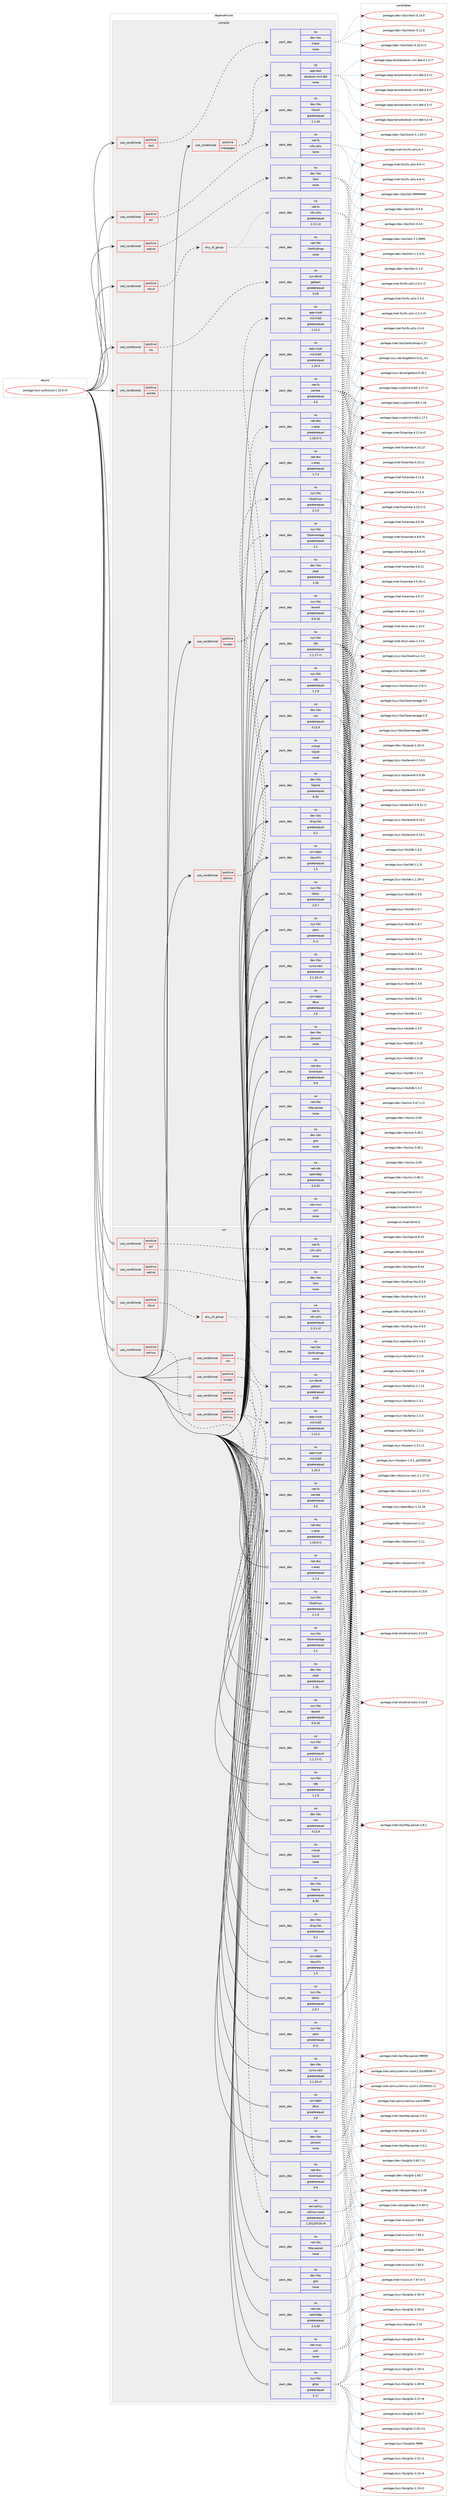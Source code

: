 digraph prolog {

# *************
# Graph options
# *************

newrank=true;
concentrate=true;
compound=true;
graph [rankdir=LR,fontname=Helvetica,fontsize=10,ranksep=1.5];#, ranksep=2.5, nodesep=0.2];
edge  [arrowhead=vee];
node  [fontname=Helvetica,fontsize=10];

# **********
# The ebuild
# **********

subgraph cluster_leftcol {
color=gray;
label=<<i>ebuild</i>>;
id [label="portage://sys-auth/sssd-1.16.3-r3", color=red, width=4, href="../sys-auth/sssd-1.16.3-r3.svg"];
}

# ****************
# The dependencies
# ****************

subgraph cluster_midcol {
color=gray;
label=<<i>dependencies</i>>;
subgraph cluster_compile {
fillcolor="#eeeeee";
style=filled;
label=<<i>compile</i>>;
subgraph cond8868 {
dependency42874 [label=<<TABLE BORDER="0" CELLBORDER="1" CELLSPACING="0" CELLPADDING="4"><TR><TD ROWSPAN="3" CELLPADDING="10">use_conditional</TD></TR><TR><TD>positive</TD></TR><TR><TD>acl</TD></TR></TABLE>>, shape=none, color=red];
subgraph pack32976 {
dependency42875 [label=<<TABLE BORDER="0" CELLBORDER="1" CELLSPACING="0" CELLPADDING="4" WIDTH="220"><TR><TD ROWSPAN="6" CELLPADDING="30">pack_dep</TD></TR><TR><TD WIDTH="110">no</TD></TR><TR><TD>net-fs</TD></TR><TR><TD>cifs-utils</TD></TR><TR><TD>none</TD></TR><TR><TD></TD></TR></TABLE>>, shape=none, color=blue];
}
dependency42874:e -> dependency42875:w [weight=20,style="dashed",arrowhead="vee"];
}
id:e -> dependency42874:w [weight=20,style="solid",arrowhead="vee"];
subgraph cond8869 {
dependency42876 [label=<<TABLE BORDER="0" CELLBORDER="1" CELLSPACING="0" CELLPADDING="4"><TR><TD ROWSPAN="3" CELLPADDING="10">use_conditional</TD></TR><TR><TD>positive</TD></TR><TR><TD>locator</TD></TR></TABLE>>, shape=none, color=red];
subgraph pack32977 {
dependency42877 [label=<<TABLE BORDER="0" CELLBORDER="1" CELLSPACING="0" CELLPADDING="4" WIDTH="220"><TR><TD ROWSPAN="6" CELLPADDING="30">pack_dep</TD></TR><TR><TD WIDTH="110">no</TD></TR><TR><TD>app-crypt</TD></TR><TR><TD>mit-krb5</TD></TR><TR><TD>greaterequal</TD></TR><TR><TD>1.12.2</TD></TR></TABLE>>, shape=none, color=blue];
}
dependency42876:e -> dependency42877:w [weight=20,style="dashed",arrowhead="vee"];
subgraph pack32978 {
dependency42878 [label=<<TABLE BORDER="0" CELLBORDER="1" CELLSPACING="0" CELLPADDING="4" WIDTH="220"><TR><TD ROWSPAN="6" CELLPADDING="30">pack_dep</TD></TR><TR><TD WIDTH="110">no</TD></TR><TR><TD>net-dns</TD></TR><TR><TD>c-ares</TD></TR><TR><TD>greaterequal</TD></TR><TR><TD>1.10.0-r1</TD></TR></TABLE>>, shape=none, color=blue];
}
dependency42876:e -> dependency42878:w [weight=20,style="dashed",arrowhead="vee"];
}
id:e -> dependency42876:w [weight=20,style="solid",arrowhead="vee"];
subgraph cond8870 {
dependency42879 [label=<<TABLE BORDER="0" CELLBORDER="1" CELLSPACING="0" CELLPADDING="4"><TR><TD ROWSPAN="3" CELLPADDING="10">use_conditional</TD></TR><TR><TD>positive</TD></TR><TR><TD>manpages</TD></TR></TABLE>>, shape=none, color=red];
subgraph pack32979 {
dependency42880 [label=<<TABLE BORDER="0" CELLBORDER="1" CELLSPACING="0" CELLPADDING="4" WIDTH="220"><TR><TD ROWSPAN="6" CELLPADDING="30">pack_dep</TD></TR><TR><TD WIDTH="110">no</TD></TR><TR><TD>dev-libs</TD></TR><TR><TD>libxslt</TD></TR><TR><TD>greaterequal</TD></TR><TR><TD>1.1.26</TD></TR></TABLE>>, shape=none, color=blue];
}
dependency42879:e -> dependency42880:w [weight=20,style="dashed",arrowhead="vee"];
subgraph pack32980 {
dependency42881 [label=<<TABLE BORDER="0" CELLBORDER="1" CELLSPACING="0" CELLPADDING="4" WIDTH="220"><TR><TD ROWSPAN="6" CELLPADDING="30">pack_dep</TD></TR><TR><TD WIDTH="110">no</TD></TR><TR><TD>app-text</TD></TR><TR><TD>docbook-xml-dtd</TD></TR><TR><TD>none</TD></TR><TR><TD></TD></TR></TABLE>>, shape=none, color=blue];
}
dependency42879:e -> dependency42881:w [weight=20,style="dashed",arrowhead="vee"];
}
id:e -> dependency42879:w [weight=20,style="solid",arrowhead="vee"];
subgraph cond8871 {
dependency42882 [label=<<TABLE BORDER="0" CELLBORDER="1" CELLSPACING="0" CELLPADDING="4"><TR><TD ROWSPAN="3" CELLPADDING="10">use_conditional</TD></TR><TR><TD>positive</TD></TR><TR><TD>netlink</TD></TR></TABLE>>, shape=none, color=red];
subgraph pack32981 {
dependency42883 [label=<<TABLE BORDER="0" CELLBORDER="1" CELLSPACING="0" CELLPADDING="4" WIDTH="220"><TR><TD ROWSPAN="6" CELLPADDING="30">pack_dep</TD></TR><TR><TD WIDTH="110">no</TD></TR><TR><TD>dev-libs</TD></TR><TR><TD>libnl</TD></TR><TR><TD>none</TD></TR><TR><TD></TD></TR></TABLE>>, shape=none, color=blue];
}
dependency42882:e -> dependency42883:w [weight=20,style="dashed",arrowhead="vee"];
}
id:e -> dependency42882:w [weight=20,style="solid",arrowhead="vee"];
subgraph cond8872 {
dependency42884 [label=<<TABLE BORDER="0" CELLBORDER="1" CELLSPACING="0" CELLPADDING="4"><TR><TD ROWSPAN="3" CELLPADDING="10">use_conditional</TD></TR><TR><TD>positive</TD></TR><TR><TD>nfsv4</TD></TR></TABLE>>, shape=none, color=red];
subgraph any987 {
dependency42885 [label=<<TABLE BORDER="0" CELLBORDER="1" CELLSPACING="0" CELLPADDING="4"><TR><TD CELLPADDING="10">any_of_group</TD></TR></TABLE>>, shape=none, color=red];subgraph pack32982 {
dependency42886 [label=<<TABLE BORDER="0" CELLBORDER="1" CELLSPACING="0" CELLPADDING="4" WIDTH="220"><TR><TD ROWSPAN="6" CELLPADDING="30">pack_dep</TD></TR><TR><TD WIDTH="110">no</TD></TR><TR><TD>net-fs</TD></TR><TR><TD>nfs-utils</TD></TR><TR><TD>greaterequal</TD></TR><TR><TD>2.3.1-r2</TD></TR></TABLE>>, shape=none, color=blue];
}
dependency42885:e -> dependency42886:w [weight=20,style="dotted",arrowhead="oinv"];
subgraph pack32983 {
dependency42887 [label=<<TABLE BORDER="0" CELLBORDER="1" CELLSPACING="0" CELLPADDING="4" WIDTH="220"><TR><TD ROWSPAN="6" CELLPADDING="30">pack_dep</TD></TR><TR><TD WIDTH="110">no</TD></TR><TR><TD>net-libs</TD></TR><TR><TD>libnfsidmap</TD></TR><TR><TD>none</TD></TR><TR><TD></TD></TR></TABLE>>, shape=none, color=blue];
}
dependency42885:e -> dependency42887:w [weight=20,style="dotted",arrowhead="oinv"];
}
dependency42884:e -> dependency42885:w [weight=20,style="dashed",arrowhead="vee"];
}
id:e -> dependency42884:w [weight=20,style="solid",arrowhead="vee"];
subgraph cond8873 {
dependency42888 [label=<<TABLE BORDER="0" CELLBORDER="1" CELLSPACING="0" CELLPADDING="4"><TR><TD ROWSPAN="3" CELLPADDING="10">use_conditional</TD></TR><TR><TD>positive</TD></TR><TR><TD>nls</TD></TR></TABLE>>, shape=none, color=red];
subgraph pack32984 {
dependency42889 [label=<<TABLE BORDER="0" CELLBORDER="1" CELLSPACING="0" CELLPADDING="4" WIDTH="220"><TR><TD ROWSPAN="6" CELLPADDING="30">pack_dep</TD></TR><TR><TD WIDTH="110">no</TD></TR><TR><TD>sys-devel</TD></TR><TR><TD>gettext</TD></TR><TR><TD>greaterequal</TD></TR><TR><TD>0.18</TD></TR></TABLE>>, shape=none, color=blue];
}
dependency42888:e -> dependency42889:w [weight=20,style="dashed",arrowhead="vee"];
}
id:e -> dependency42888:w [weight=20,style="solid",arrowhead="vee"];
subgraph cond8874 {
dependency42890 [label=<<TABLE BORDER="0" CELLBORDER="1" CELLSPACING="0" CELLPADDING="4"><TR><TD ROWSPAN="3" CELLPADDING="10">use_conditional</TD></TR><TR><TD>positive</TD></TR><TR><TD>samba</TD></TR></TABLE>>, shape=none, color=red];
subgraph pack32985 {
dependency42891 [label=<<TABLE BORDER="0" CELLBORDER="1" CELLSPACING="0" CELLPADDING="4" WIDTH="220"><TR><TD ROWSPAN="6" CELLPADDING="30">pack_dep</TD></TR><TR><TD WIDTH="110">no</TD></TR><TR><TD>net-fs</TD></TR><TR><TD>samba</TD></TR><TR><TD>greaterequal</TD></TR><TR><TD>4.5</TD></TR></TABLE>>, shape=none, color=blue];
}
dependency42890:e -> dependency42891:w [weight=20,style="dashed",arrowhead="vee"];
}
id:e -> dependency42890:w [weight=20,style="solid",arrowhead="vee"];
subgraph cond8875 {
dependency42892 [label=<<TABLE BORDER="0" CELLBORDER="1" CELLSPACING="0" CELLPADDING="4"><TR><TD ROWSPAN="3" CELLPADDING="10">use_conditional</TD></TR><TR><TD>positive</TD></TR><TR><TD>selinux</TD></TR></TABLE>>, shape=none, color=red];
subgraph pack32986 {
dependency42893 [label=<<TABLE BORDER="0" CELLBORDER="1" CELLSPACING="0" CELLPADDING="4" WIDTH="220"><TR><TD ROWSPAN="6" CELLPADDING="30">pack_dep</TD></TR><TR><TD WIDTH="110">no</TD></TR><TR><TD>sys-libs</TD></TR><TR><TD>libselinux</TD></TR><TR><TD>greaterequal</TD></TR><TR><TD>2.1.9</TD></TR></TABLE>>, shape=none, color=blue];
}
dependency42892:e -> dependency42893:w [weight=20,style="dashed",arrowhead="vee"];
subgraph pack32987 {
dependency42894 [label=<<TABLE BORDER="0" CELLBORDER="1" CELLSPACING="0" CELLPADDING="4" WIDTH="220"><TR><TD ROWSPAN="6" CELLPADDING="30">pack_dep</TD></TR><TR><TD WIDTH="110">no</TD></TR><TR><TD>sys-libs</TD></TR><TR><TD>libsemanage</TD></TR><TR><TD>greaterequal</TD></TR><TR><TD>2.1</TD></TR></TABLE>>, shape=none, color=blue];
}
dependency42892:e -> dependency42894:w [weight=20,style="dashed",arrowhead="vee"];
}
id:e -> dependency42892:w [weight=20,style="solid",arrowhead="vee"];
subgraph cond8876 {
dependency42895 [label=<<TABLE BORDER="0" CELLBORDER="1" CELLSPACING="0" CELLPADDING="4"><TR><TD ROWSPAN="3" CELLPADDING="10">use_conditional</TD></TR><TR><TD>positive</TD></TR><TR><TD>test</TD></TR></TABLE>>, shape=none, color=red];
subgraph pack32988 {
dependency42896 [label=<<TABLE BORDER="0" CELLBORDER="1" CELLSPACING="0" CELLPADDING="4" WIDTH="220"><TR><TD ROWSPAN="6" CELLPADDING="30">pack_dep</TD></TR><TR><TD WIDTH="110">no</TD></TR><TR><TD>dev-libs</TD></TR><TR><TD>check</TD></TR><TR><TD>none</TD></TR><TR><TD></TD></TR></TABLE>>, shape=none, color=blue];
}
dependency42895:e -> dependency42896:w [weight=20,style="dashed",arrowhead="vee"];
}
id:e -> dependency42895:w [weight=20,style="solid",arrowhead="vee"];
subgraph pack32989 {
dependency42897 [label=<<TABLE BORDER="0" CELLBORDER="1" CELLSPACING="0" CELLPADDING="4" WIDTH="220"><TR><TD ROWSPAN="6" CELLPADDING="30">pack_dep</TD></TR><TR><TD WIDTH="110">no</TD></TR><TR><TD>app-crypt</TD></TR><TR><TD>mit-krb5</TD></TR><TR><TD>greaterequal</TD></TR><TR><TD>1.10.3</TD></TR></TABLE>>, shape=none, color=blue];
}
id:e -> dependency42897:w [weight=20,style="solid",arrowhead="vee"];
subgraph pack32990 {
dependency42898 [label=<<TABLE BORDER="0" CELLBORDER="1" CELLSPACING="0" CELLPADDING="4" WIDTH="220"><TR><TD ROWSPAN="6" CELLPADDING="30">pack_dep</TD></TR><TR><TD WIDTH="110">no</TD></TR><TR><TD>dev-libs</TD></TR><TR><TD>cyrus-sasl</TD></TR><TR><TD>greaterequal</TD></TR><TR><TD>2.1.25-r3</TD></TR></TABLE>>, shape=none, color=blue];
}
id:e -> dependency42898:w [weight=20,style="solid",arrowhead="vee"];
subgraph pack32991 {
dependency42899 [label=<<TABLE BORDER="0" CELLBORDER="1" CELLSPACING="0" CELLPADDING="4" WIDTH="220"><TR><TD ROWSPAN="6" CELLPADDING="30">pack_dep</TD></TR><TR><TD WIDTH="110">no</TD></TR><TR><TD>dev-libs</TD></TR><TR><TD>ding-libs</TD></TR><TR><TD>greaterequal</TD></TR><TR><TD>0.2</TD></TR></TABLE>>, shape=none, color=blue];
}
id:e -> dependency42899:w [weight=20,style="solid",arrowhead="vee"];
subgraph pack32992 {
dependency42900 [label=<<TABLE BORDER="0" CELLBORDER="1" CELLSPACING="0" CELLPADDING="4" WIDTH="220"><TR><TD ROWSPAN="6" CELLPADDING="30">pack_dep</TD></TR><TR><TD WIDTH="110">no</TD></TR><TR><TD>dev-libs</TD></TR><TR><TD>glib</TD></TR><TR><TD>none</TD></TR><TR><TD></TD></TR></TABLE>>, shape=none, color=blue];
}
id:e -> dependency42900:w [weight=20,style="solid",arrowhead="vee"];
subgraph pack32993 {
dependency42901 [label=<<TABLE BORDER="0" CELLBORDER="1" CELLSPACING="0" CELLPADDING="4" WIDTH="220"><TR><TD ROWSPAN="6" CELLPADDING="30">pack_dep</TD></TR><TR><TD WIDTH="110">no</TD></TR><TR><TD>dev-libs</TD></TR><TR><TD>jansson</TD></TR><TR><TD>none</TD></TR><TR><TD></TD></TR></TABLE>>, shape=none, color=blue];
}
id:e -> dependency42901:w [weight=20,style="solid",arrowhead="vee"];
subgraph pack32994 {
dependency42902 [label=<<TABLE BORDER="0" CELLBORDER="1" CELLSPACING="0" CELLPADDING="4" WIDTH="220"><TR><TD ROWSPAN="6" CELLPADDING="30">pack_dep</TD></TR><TR><TD WIDTH="110">no</TD></TR><TR><TD>dev-libs</TD></TR><TR><TD>libpcre</TD></TR><TR><TD>greaterequal</TD></TR><TR><TD>8.30</TD></TR></TABLE>>, shape=none, color=blue];
}
id:e -> dependency42902:w [weight=20,style="solid",arrowhead="vee"];
subgraph pack32995 {
dependency42903 [label=<<TABLE BORDER="0" CELLBORDER="1" CELLSPACING="0" CELLPADDING="4" WIDTH="220"><TR><TD ROWSPAN="6" CELLPADDING="30">pack_dep</TD></TR><TR><TD WIDTH="110">no</TD></TR><TR><TD>dev-libs</TD></TR><TR><TD>nss</TD></TR><TR><TD>greaterequal</TD></TR><TR><TD>3.12.9</TD></TR></TABLE>>, shape=none, color=blue];
}
id:e -> dependency42903:w [weight=20,style="solid",arrowhead="vee"];
subgraph pack32996 {
dependency42904 [label=<<TABLE BORDER="0" CELLBORDER="1" CELLSPACING="0" CELLPADDING="4" WIDTH="220"><TR><TD ROWSPAN="6" CELLPADDING="30">pack_dep</TD></TR><TR><TD WIDTH="110">no</TD></TR><TR><TD>dev-libs</TD></TR><TR><TD>popt</TD></TR><TR><TD>greaterequal</TD></TR><TR><TD>1.16</TD></TR></TABLE>>, shape=none, color=blue];
}
id:e -> dependency42904:w [weight=20,style="solid",arrowhead="vee"];
subgraph pack32997 {
dependency42905 [label=<<TABLE BORDER="0" CELLBORDER="1" CELLSPACING="0" CELLPADDING="4" WIDTH="220"><TR><TD ROWSPAN="6" CELLPADDING="30">pack_dep</TD></TR><TR><TD WIDTH="110">no</TD></TR><TR><TD>net-dns</TD></TR><TR><TD>bind-tools</TD></TR><TR><TD>greaterequal</TD></TR><TR><TD>9.9</TD></TR></TABLE>>, shape=none, color=blue];
}
id:e -> dependency42905:w [weight=20,style="solid",arrowhead="vee"];
subgraph pack32998 {
dependency42906 [label=<<TABLE BORDER="0" CELLBORDER="1" CELLSPACING="0" CELLPADDING="4" WIDTH="220"><TR><TD ROWSPAN="6" CELLPADDING="30">pack_dep</TD></TR><TR><TD WIDTH="110">no</TD></TR><TR><TD>net-dns</TD></TR><TR><TD>c-ares</TD></TR><TR><TD>greaterequal</TD></TR><TR><TD>1.7.4</TD></TR></TABLE>>, shape=none, color=blue];
}
id:e -> dependency42906:w [weight=20,style="solid",arrowhead="vee"];
subgraph pack32999 {
dependency42907 [label=<<TABLE BORDER="0" CELLBORDER="1" CELLSPACING="0" CELLPADDING="4" WIDTH="220"><TR><TD ROWSPAN="6" CELLPADDING="30">pack_dep</TD></TR><TR><TD WIDTH="110">no</TD></TR><TR><TD>net-libs</TD></TR><TR><TD>http-parser</TD></TR><TR><TD>none</TD></TR><TR><TD></TD></TR></TABLE>>, shape=none, color=blue];
}
id:e -> dependency42907:w [weight=20,style="solid",arrowhead="vee"];
subgraph pack33000 {
dependency42908 [label=<<TABLE BORDER="0" CELLBORDER="1" CELLSPACING="0" CELLPADDING="4" WIDTH="220"><TR><TD ROWSPAN="6" CELLPADDING="30">pack_dep</TD></TR><TR><TD WIDTH="110">no</TD></TR><TR><TD>net-misc</TD></TR><TR><TD>curl</TD></TR><TR><TD>none</TD></TR><TR><TD></TD></TR></TABLE>>, shape=none, color=blue];
}
id:e -> dependency42908:w [weight=20,style="solid",arrowhead="vee"];
subgraph pack33001 {
dependency42909 [label=<<TABLE BORDER="0" CELLBORDER="1" CELLSPACING="0" CELLPADDING="4" WIDTH="220"><TR><TD ROWSPAN="6" CELLPADDING="30">pack_dep</TD></TR><TR><TD WIDTH="110">no</TD></TR><TR><TD>net-nds</TD></TR><TR><TD>openldap</TD></TR><TR><TD>greaterequal</TD></TR><TR><TD>2.4.30</TD></TR></TABLE>>, shape=none, color=blue];
}
id:e -> dependency42909:w [weight=20,style="solid",arrowhead="vee"];
subgraph pack33002 {
dependency42910 [label=<<TABLE BORDER="0" CELLBORDER="1" CELLSPACING="0" CELLPADDING="4" WIDTH="220"><TR><TD ROWSPAN="6" CELLPADDING="30">pack_dep</TD></TR><TR><TD WIDTH="110">no</TD></TR><TR><TD>sys-apps</TD></TR><TR><TD>dbus</TD></TR><TR><TD>greaterequal</TD></TR><TR><TD>1.6</TD></TR></TABLE>>, shape=none, color=blue];
}
id:e -> dependency42910:w [weight=20,style="solid",arrowhead="vee"];
subgraph pack33003 {
dependency42911 [label=<<TABLE BORDER="0" CELLBORDER="1" CELLSPACING="0" CELLPADDING="4" WIDTH="220"><TR><TD ROWSPAN="6" CELLPADDING="30">pack_dep</TD></TR><TR><TD WIDTH="110">no</TD></TR><TR><TD>sys-apps</TD></TR><TR><TD>keyutils</TD></TR><TR><TD>greaterequal</TD></TR><TR><TD>1.5</TD></TR></TABLE>>, shape=none, color=blue];
}
id:e -> dependency42911:w [weight=20,style="solid",arrowhead="vee"];
subgraph pack33004 {
dependency42912 [label=<<TABLE BORDER="0" CELLBORDER="1" CELLSPACING="0" CELLPADDING="4" WIDTH="220"><TR><TD ROWSPAN="6" CELLPADDING="30">pack_dep</TD></TR><TR><TD WIDTH="110">no</TD></TR><TR><TD>sys-libs</TD></TR><TR><TD>ldb</TD></TR><TR><TD>greaterequal</TD></TR><TR><TD>1.1.17-r1</TD></TR></TABLE>>, shape=none, color=blue];
}
id:e -> dependency42912:w [weight=20,style="solid",arrowhead="vee"];
subgraph pack33005 {
dependency42913 [label=<<TABLE BORDER="0" CELLBORDER="1" CELLSPACING="0" CELLPADDING="4" WIDTH="220"><TR><TD ROWSPAN="6" CELLPADDING="30">pack_dep</TD></TR><TR><TD WIDTH="110">no</TD></TR><TR><TD>sys-libs</TD></TR><TR><TD>pam</TD></TR><TR><TD>greaterequal</TD></TR><TR><TD>0-r1</TD></TR></TABLE>>, shape=none, color=blue];
}
id:e -> dependency42913:w [weight=20,style="solid",arrowhead="vee"];
subgraph pack33006 {
dependency42914 [label=<<TABLE BORDER="0" CELLBORDER="1" CELLSPACING="0" CELLPADDING="4" WIDTH="220"><TR><TD ROWSPAN="6" CELLPADDING="30">pack_dep</TD></TR><TR><TD WIDTH="110">no</TD></TR><TR><TD>sys-libs</TD></TR><TR><TD>talloc</TD></TR><TR><TD>greaterequal</TD></TR><TR><TD>2.0.7</TD></TR></TABLE>>, shape=none, color=blue];
}
id:e -> dependency42914:w [weight=20,style="solid",arrowhead="vee"];
subgraph pack33007 {
dependency42915 [label=<<TABLE BORDER="0" CELLBORDER="1" CELLSPACING="0" CELLPADDING="4" WIDTH="220"><TR><TD ROWSPAN="6" CELLPADDING="30">pack_dep</TD></TR><TR><TD WIDTH="110">no</TD></TR><TR><TD>sys-libs</TD></TR><TR><TD>tdb</TD></TR><TR><TD>greaterequal</TD></TR><TR><TD>1.2.9</TD></TR></TABLE>>, shape=none, color=blue];
}
id:e -> dependency42915:w [weight=20,style="solid",arrowhead="vee"];
subgraph pack33008 {
dependency42916 [label=<<TABLE BORDER="0" CELLBORDER="1" CELLSPACING="0" CELLPADDING="4" WIDTH="220"><TR><TD ROWSPAN="6" CELLPADDING="30">pack_dep</TD></TR><TR><TD WIDTH="110">no</TD></TR><TR><TD>sys-libs</TD></TR><TR><TD>tevent</TD></TR><TR><TD>greaterequal</TD></TR><TR><TD>0.9.16</TD></TR></TABLE>>, shape=none, color=blue];
}
id:e -> dependency42916:w [weight=20,style="solid",arrowhead="vee"];
subgraph pack33009 {
dependency42917 [label=<<TABLE BORDER="0" CELLBORDER="1" CELLSPACING="0" CELLPADDING="4" WIDTH="220"><TR><TD ROWSPAN="6" CELLPADDING="30">pack_dep</TD></TR><TR><TD WIDTH="110">no</TD></TR><TR><TD>virtual</TD></TR><TR><TD>libintl</TD></TR><TR><TD>none</TD></TR><TR><TD></TD></TR></TABLE>>, shape=none, color=blue];
}
id:e -> dependency42917:w [weight=20,style="solid",arrowhead="vee"];
}
subgraph cluster_compileandrun {
fillcolor="#eeeeee";
style=filled;
label=<<i>compile and run</i>>;
}
subgraph cluster_run {
fillcolor="#eeeeee";
style=filled;
label=<<i>run</i>>;
subgraph cond8877 {
dependency42918 [label=<<TABLE BORDER="0" CELLBORDER="1" CELLSPACING="0" CELLPADDING="4"><TR><TD ROWSPAN="3" CELLPADDING="10">use_conditional</TD></TR><TR><TD>positive</TD></TR><TR><TD>acl</TD></TR></TABLE>>, shape=none, color=red];
subgraph pack33010 {
dependency42919 [label=<<TABLE BORDER="0" CELLBORDER="1" CELLSPACING="0" CELLPADDING="4" WIDTH="220"><TR><TD ROWSPAN="6" CELLPADDING="30">pack_dep</TD></TR><TR><TD WIDTH="110">no</TD></TR><TR><TD>net-fs</TD></TR><TR><TD>cifs-utils</TD></TR><TR><TD>none</TD></TR><TR><TD></TD></TR></TABLE>>, shape=none, color=blue];
}
dependency42918:e -> dependency42919:w [weight=20,style="dashed",arrowhead="vee"];
}
id:e -> dependency42918:w [weight=20,style="solid",arrowhead="odot"];
subgraph cond8878 {
dependency42920 [label=<<TABLE BORDER="0" CELLBORDER="1" CELLSPACING="0" CELLPADDING="4"><TR><TD ROWSPAN="3" CELLPADDING="10">use_conditional</TD></TR><TR><TD>positive</TD></TR><TR><TD>locator</TD></TR></TABLE>>, shape=none, color=red];
subgraph pack33011 {
dependency42921 [label=<<TABLE BORDER="0" CELLBORDER="1" CELLSPACING="0" CELLPADDING="4" WIDTH="220"><TR><TD ROWSPAN="6" CELLPADDING="30">pack_dep</TD></TR><TR><TD WIDTH="110">no</TD></TR><TR><TD>app-crypt</TD></TR><TR><TD>mit-krb5</TD></TR><TR><TD>greaterequal</TD></TR><TR><TD>1.12.2</TD></TR></TABLE>>, shape=none, color=blue];
}
dependency42920:e -> dependency42921:w [weight=20,style="dashed",arrowhead="vee"];
subgraph pack33012 {
dependency42922 [label=<<TABLE BORDER="0" CELLBORDER="1" CELLSPACING="0" CELLPADDING="4" WIDTH="220"><TR><TD ROWSPAN="6" CELLPADDING="30">pack_dep</TD></TR><TR><TD WIDTH="110">no</TD></TR><TR><TD>net-dns</TD></TR><TR><TD>c-ares</TD></TR><TR><TD>greaterequal</TD></TR><TR><TD>1.10.0-r1</TD></TR></TABLE>>, shape=none, color=blue];
}
dependency42920:e -> dependency42922:w [weight=20,style="dashed",arrowhead="vee"];
}
id:e -> dependency42920:w [weight=20,style="solid",arrowhead="odot"];
subgraph cond8879 {
dependency42923 [label=<<TABLE BORDER="0" CELLBORDER="1" CELLSPACING="0" CELLPADDING="4"><TR><TD ROWSPAN="3" CELLPADDING="10">use_conditional</TD></TR><TR><TD>positive</TD></TR><TR><TD>netlink</TD></TR></TABLE>>, shape=none, color=red];
subgraph pack33013 {
dependency42924 [label=<<TABLE BORDER="0" CELLBORDER="1" CELLSPACING="0" CELLPADDING="4" WIDTH="220"><TR><TD ROWSPAN="6" CELLPADDING="30">pack_dep</TD></TR><TR><TD WIDTH="110">no</TD></TR><TR><TD>dev-libs</TD></TR><TR><TD>libnl</TD></TR><TR><TD>none</TD></TR><TR><TD></TD></TR></TABLE>>, shape=none, color=blue];
}
dependency42923:e -> dependency42924:w [weight=20,style="dashed",arrowhead="vee"];
}
id:e -> dependency42923:w [weight=20,style="solid",arrowhead="odot"];
subgraph cond8880 {
dependency42925 [label=<<TABLE BORDER="0" CELLBORDER="1" CELLSPACING="0" CELLPADDING="4"><TR><TD ROWSPAN="3" CELLPADDING="10">use_conditional</TD></TR><TR><TD>positive</TD></TR><TR><TD>nfsv4</TD></TR></TABLE>>, shape=none, color=red];
subgraph any988 {
dependency42926 [label=<<TABLE BORDER="0" CELLBORDER="1" CELLSPACING="0" CELLPADDING="4"><TR><TD CELLPADDING="10">any_of_group</TD></TR></TABLE>>, shape=none, color=red];subgraph pack33014 {
dependency42927 [label=<<TABLE BORDER="0" CELLBORDER="1" CELLSPACING="0" CELLPADDING="4" WIDTH="220"><TR><TD ROWSPAN="6" CELLPADDING="30">pack_dep</TD></TR><TR><TD WIDTH="110">no</TD></TR><TR><TD>net-fs</TD></TR><TR><TD>nfs-utils</TD></TR><TR><TD>greaterequal</TD></TR><TR><TD>2.3.1-r2</TD></TR></TABLE>>, shape=none, color=blue];
}
dependency42926:e -> dependency42927:w [weight=20,style="dotted",arrowhead="oinv"];
subgraph pack33015 {
dependency42928 [label=<<TABLE BORDER="0" CELLBORDER="1" CELLSPACING="0" CELLPADDING="4" WIDTH="220"><TR><TD ROWSPAN="6" CELLPADDING="30">pack_dep</TD></TR><TR><TD WIDTH="110">no</TD></TR><TR><TD>net-libs</TD></TR><TR><TD>libnfsidmap</TD></TR><TR><TD>none</TD></TR><TR><TD></TD></TR></TABLE>>, shape=none, color=blue];
}
dependency42926:e -> dependency42928:w [weight=20,style="dotted",arrowhead="oinv"];
}
dependency42925:e -> dependency42926:w [weight=20,style="dashed",arrowhead="vee"];
}
id:e -> dependency42925:w [weight=20,style="solid",arrowhead="odot"];
subgraph cond8881 {
dependency42929 [label=<<TABLE BORDER="0" CELLBORDER="1" CELLSPACING="0" CELLPADDING="4"><TR><TD ROWSPAN="3" CELLPADDING="10">use_conditional</TD></TR><TR><TD>positive</TD></TR><TR><TD>nls</TD></TR></TABLE>>, shape=none, color=red];
subgraph pack33016 {
dependency42930 [label=<<TABLE BORDER="0" CELLBORDER="1" CELLSPACING="0" CELLPADDING="4" WIDTH="220"><TR><TD ROWSPAN="6" CELLPADDING="30">pack_dep</TD></TR><TR><TD WIDTH="110">no</TD></TR><TR><TD>sys-devel</TD></TR><TR><TD>gettext</TD></TR><TR><TD>greaterequal</TD></TR><TR><TD>0.18</TD></TR></TABLE>>, shape=none, color=blue];
}
dependency42929:e -> dependency42930:w [weight=20,style="dashed",arrowhead="vee"];
}
id:e -> dependency42929:w [weight=20,style="solid",arrowhead="odot"];
subgraph cond8882 {
dependency42931 [label=<<TABLE BORDER="0" CELLBORDER="1" CELLSPACING="0" CELLPADDING="4"><TR><TD ROWSPAN="3" CELLPADDING="10">use_conditional</TD></TR><TR><TD>positive</TD></TR><TR><TD>samba</TD></TR></TABLE>>, shape=none, color=red];
subgraph pack33017 {
dependency42932 [label=<<TABLE BORDER="0" CELLBORDER="1" CELLSPACING="0" CELLPADDING="4" WIDTH="220"><TR><TD ROWSPAN="6" CELLPADDING="30">pack_dep</TD></TR><TR><TD WIDTH="110">no</TD></TR><TR><TD>net-fs</TD></TR><TR><TD>samba</TD></TR><TR><TD>greaterequal</TD></TR><TR><TD>4.5</TD></TR></TABLE>>, shape=none, color=blue];
}
dependency42931:e -> dependency42932:w [weight=20,style="dashed",arrowhead="vee"];
}
id:e -> dependency42931:w [weight=20,style="solid",arrowhead="odot"];
subgraph cond8883 {
dependency42933 [label=<<TABLE BORDER="0" CELLBORDER="1" CELLSPACING="0" CELLPADDING="4"><TR><TD ROWSPAN="3" CELLPADDING="10">use_conditional</TD></TR><TR><TD>positive</TD></TR><TR><TD>selinux</TD></TR></TABLE>>, shape=none, color=red];
subgraph pack33018 {
dependency42934 [label=<<TABLE BORDER="0" CELLBORDER="1" CELLSPACING="0" CELLPADDING="4" WIDTH="220"><TR><TD ROWSPAN="6" CELLPADDING="30">pack_dep</TD></TR><TR><TD WIDTH="110">no</TD></TR><TR><TD>sec-policy</TD></TR><TR><TD>selinux-sssd</TD></TR><TR><TD>greaterequal</TD></TR><TR><TD>2.20120725-r9</TD></TR></TABLE>>, shape=none, color=blue];
}
dependency42933:e -> dependency42934:w [weight=20,style="dashed",arrowhead="vee"];
}
id:e -> dependency42933:w [weight=20,style="solid",arrowhead="odot"];
subgraph cond8884 {
dependency42935 [label=<<TABLE BORDER="0" CELLBORDER="1" CELLSPACING="0" CELLPADDING="4"><TR><TD ROWSPAN="3" CELLPADDING="10">use_conditional</TD></TR><TR><TD>positive</TD></TR><TR><TD>selinux</TD></TR></TABLE>>, shape=none, color=red];
subgraph pack33019 {
dependency42936 [label=<<TABLE BORDER="0" CELLBORDER="1" CELLSPACING="0" CELLPADDING="4" WIDTH="220"><TR><TD ROWSPAN="6" CELLPADDING="30">pack_dep</TD></TR><TR><TD WIDTH="110">no</TD></TR><TR><TD>sys-libs</TD></TR><TR><TD>libselinux</TD></TR><TR><TD>greaterequal</TD></TR><TR><TD>2.1.9</TD></TR></TABLE>>, shape=none, color=blue];
}
dependency42935:e -> dependency42936:w [weight=20,style="dashed",arrowhead="vee"];
subgraph pack33020 {
dependency42937 [label=<<TABLE BORDER="0" CELLBORDER="1" CELLSPACING="0" CELLPADDING="4" WIDTH="220"><TR><TD ROWSPAN="6" CELLPADDING="30">pack_dep</TD></TR><TR><TD WIDTH="110">no</TD></TR><TR><TD>sys-libs</TD></TR><TR><TD>libsemanage</TD></TR><TR><TD>greaterequal</TD></TR><TR><TD>2.1</TD></TR></TABLE>>, shape=none, color=blue];
}
dependency42935:e -> dependency42937:w [weight=20,style="dashed",arrowhead="vee"];
}
id:e -> dependency42935:w [weight=20,style="solid",arrowhead="odot"];
subgraph pack33021 {
dependency42938 [label=<<TABLE BORDER="0" CELLBORDER="1" CELLSPACING="0" CELLPADDING="4" WIDTH="220"><TR><TD ROWSPAN="6" CELLPADDING="30">pack_dep</TD></TR><TR><TD WIDTH="110">no</TD></TR><TR><TD>app-crypt</TD></TR><TR><TD>mit-krb5</TD></TR><TR><TD>greaterequal</TD></TR><TR><TD>1.10.3</TD></TR></TABLE>>, shape=none, color=blue];
}
id:e -> dependency42938:w [weight=20,style="solid",arrowhead="odot"];
subgraph pack33022 {
dependency42939 [label=<<TABLE BORDER="0" CELLBORDER="1" CELLSPACING="0" CELLPADDING="4" WIDTH="220"><TR><TD ROWSPAN="6" CELLPADDING="30">pack_dep</TD></TR><TR><TD WIDTH="110">no</TD></TR><TR><TD>dev-libs</TD></TR><TR><TD>cyrus-sasl</TD></TR><TR><TD>greaterequal</TD></TR><TR><TD>2.1.25-r3</TD></TR></TABLE>>, shape=none, color=blue];
}
id:e -> dependency42939:w [weight=20,style="solid",arrowhead="odot"];
subgraph pack33023 {
dependency42940 [label=<<TABLE BORDER="0" CELLBORDER="1" CELLSPACING="0" CELLPADDING="4" WIDTH="220"><TR><TD ROWSPAN="6" CELLPADDING="30">pack_dep</TD></TR><TR><TD WIDTH="110">no</TD></TR><TR><TD>dev-libs</TD></TR><TR><TD>ding-libs</TD></TR><TR><TD>greaterequal</TD></TR><TR><TD>0.2</TD></TR></TABLE>>, shape=none, color=blue];
}
id:e -> dependency42940:w [weight=20,style="solid",arrowhead="odot"];
subgraph pack33024 {
dependency42941 [label=<<TABLE BORDER="0" CELLBORDER="1" CELLSPACING="0" CELLPADDING="4" WIDTH="220"><TR><TD ROWSPAN="6" CELLPADDING="30">pack_dep</TD></TR><TR><TD WIDTH="110">no</TD></TR><TR><TD>dev-libs</TD></TR><TR><TD>glib</TD></TR><TR><TD>none</TD></TR><TR><TD></TD></TR></TABLE>>, shape=none, color=blue];
}
id:e -> dependency42941:w [weight=20,style="solid",arrowhead="odot"];
subgraph pack33025 {
dependency42942 [label=<<TABLE BORDER="0" CELLBORDER="1" CELLSPACING="0" CELLPADDING="4" WIDTH="220"><TR><TD ROWSPAN="6" CELLPADDING="30">pack_dep</TD></TR><TR><TD WIDTH="110">no</TD></TR><TR><TD>dev-libs</TD></TR><TR><TD>jansson</TD></TR><TR><TD>none</TD></TR><TR><TD></TD></TR></TABLE>>, shape=none, color=blue];
}
id:e -> dependency42942:w [weight=20,style="solid",arrowhead="odot"];
subgraph pack33026 {
dependency42943 [label=<<TABLE BORDER="0" CELLBORDER="1" CELLSPACING="0" CELLPADDING="4" WIDTH="220"><TR><TD ROWSPAN="6" CELLPADDING="30">pack_dep</TD></TR><TR><TD WIDTH="110">no</TD></TR><TR><TD>dev-libs</TD></TR><TR><TD>libpcre</TD></TR><TR><TD>greaterequal</TD></TR><TR><TD>8.30</TD></TR></TABLE>>, shape=none, color=blue];
}
id:e -> dependency42943:w [weight=20,style="solid",arrowhead="odot"];
subgraph pack33027 {
dependency42944 [label=<<TABLE BORDER="0" CELLBORDER="1" CELLSPACING="0" CELLPADDING="4" WIDTH="220"><TR><TD ROWSPAN="6" CELLPADDING="30">pack_dep</TD></TR><TR><TD WIDTH="110">no</TD></TR><TR><TD>dev-libs</TD></TR><TR><TD>nss</TD></TR><TR><TD>greaterequal</TD></TR><TR><TD>3.12.9</TD></TR></TABLE>>, shape=none, color=blue];
}
id:e -> dependency42944:w [weight=20,style="solid",arrowhead="odot"];
subgraph pack33028 {
dependency42945 [label=<<TABLE BORDER="0" CELLBORDER="1" CELLSPACING="0" CELLPADDING="4" WIDTH="220"><TR><TD ROWSPAN="6" CELLPADDING="30">pack_dep</TD></TR><TR><TD WIDTH="110">no</TD></TR><TR><TD>dev-libs</TD></TR><TR><TD>popt</TD></TR><TR><TD>greaterequal</TD></TR><TR><TD>1.16</TD></TR></TABLE>>, shape=none, color=blue];
}
id:e -> dependency42945:w [weight=20,style="solid",arrowhead="odot"];
subgraph pack33029 {
dependency42946 [label=<<TABLE BORDER="0" CELLBORDER="1" CELLSPACING="0" CELLPADDING="4" WIDTH="220"><TR><TD ROWSPAN="6" CELLPADDING="30">pack_dep</TD></TR><TR><TD WIDTH="110">no</TD></TR><TR><TD>net-dns</TD></TR><TR><TD>bind-tools</TD></TR><TR><TD>greaterequal</TD></TR><TR><TD>9.9</TD></TR></TABLE>>, shape=none, color=blue];
}
id:e -> dependency42946:w [weight=20,style="solid",arrowhead="odot"];
subgraph pack33030 {
dependency42947 [label=<<TABLE BORDER="0" CELLBORDER="1" CELLSPACING="0" CELLPADDING="4" WIDTH="220"><TR><TD ROWSPAN="6" CELLPADDING="30">pack_dep</TD></TR><TR><TD WIDTH="110">no</TD></TR><TR><TD>net-dns</TD></TR><TR><TD>c-ares</TD></TR><TR><TD>greaterequal</TD></TR><TR><TD>1.7.4</TD></TR></TABLE>>, shape=none, color=blue];
}
id:e -> dependency42947:w [weight=20,style="solid",arrowhead="odot"];
subgraph pack33031 {
dependency42948 [label=<<TABLE BORDER="0" CELLBORDER="1" CELLSPACING="0" CELLPADDING="4" WIDTH="220"><TR><TD ROWSPAN="6" CELLPADDING="30">pack_dep</TD></TR><TR><TD WIDTH="110">no</TD></TR><TR><TD>net-libs</TD></TR><TR><TD>http-parser</TD></TR><TR><TD>none</TD></TR><TR><TD></TD></TR></TABLE>>, shape=none, color=blue];
}
id:e -> dependency42948:w [weight=20,style="solid",arrowhead="odot"];
subgraph pack33032 {
dependency42949 [label=<<TABLE BORDER="0" CELLBORDER="1" CELLSPACING="0" CELLPADDING="4" WIDTH="220"><TR><TD ROWSPAN="6" CELLPADDING="30">pack_dep</TD></TR><TR><TD WIDTH="110">no</TD></TR><TR><TD>net-misc</TD></TR><TR><TD>curl</TD></TR><TR><TD>none</TD></TR><TR><TD></TD></TR></TABLE>>, shape=none, color=blue];
}
id:e -> dependency42949:w [weight=20,style="solid",arrowhead="odot"];
subgraph pack33033 {
dependency42950 [label=<<TABLE BORDER="0" CELLBORDER="1" CELLSPACING="0" CELLPADDING="4" WIDTH="220"><TR><TD ROWSPAN="6" CELLPADDING="30">pack_dep</TD></TR><TR><TD WIDTH="110">no</TD></TR><TR><TD>net-nds</TD></TR><TR><TD>openldap</TD></TR><TR><TD>greaterequal</TD></TR><TR><TD>2.4.30</TD></TR></TABLE>>, shape=none, color=blue];
}
id:e -> dependency42950:w [weight=20,style="solid",arrowhead="odot"];
subgraph pack33034 {
dependency42951 [label=<<TABLE BORDER="0" CELLBORDER="1" CELLSPACING="0" CELLPADDING="4" WIDTH="220"><TR><TD ROWSPAN="6" CELLPADDING="30">pack_dep</TD></TR><TR><TD WIDTH="110">no</TD></TR><TR><TD>sys-apps</TD></TR><TR><TD>dbus</TD></TR><TR><TD>greaterequal</TD></TR><TR><TD>1.6</TD></TR></TABLE>>, shape=none, color=blue];
}
id:e -> dependency42951:w [weight=20,style="solid",arrowhead="odot"];
subgraph pack33035 {
dependency42952 [label=<<TABLE BORDER="0" CELLBORDER="1" CELLSPACING="0" CELLPADDING="4" WIDTH="220"><TR><TD ROWSPAN="6" CELLPADDING="30">pack_dep</TD></TR><TR><TD WIDTH="110">no</TD></TR><TR><TD>sys-apps</TD></TR><TR><TD>keyutils</TD></TR><TR><TD>greaterequal</TD></TR><TR><TD>1.5</TD></TR></TABLE>>, shape=none, color=blue];
}
id:e -> dependency42952:w [weight=20,style="solid",arrowhead="odot"];
subgraph pack33036 {
dependency42953 [label=<<TABLE BORDER="0" CELLBORDER="1" CELLSPACING="0" CELLPADDING="4" WIDTH="220"><TR><TD ROWSPAN="6" CELLPADDING="30">pack_dep</TD></TR><TR><TD WIDTH="110">no</TD></TR><TR><TD>sys-libs</TD></TR><TR><TD>glibc</TD></TR><TR><TD>greaterequal</TD></TR><TR><TD>2.17</TD></TR></TABLE>>, shape=none, color=blue];
}
id:e -> dependency42953:w [weight=20,style="solid",arrowhead="odot"];
subgraph pack33037 {
dependency42954 [label=<<TABLE BORDER="0" CELLBORDER="1" CELLSPACING="0" CELLPADDING="4" WIDTH="220"><TR><TD ROWSPAN="6" CELLPADDING="30">pack_dep</TD></TR><TR><TD WIDTH="110">no</TD></TR><TR><TD>sys-libs</TD></TR><TR><TD>ldb</TD></TR><TR><TD>greaterequal</TD></TR><TR><TD>1.1.17-r1</TD></TR></TABLE>>, shape=none, color=blue];
}
id:e -> dependency42954:w [weight=20,style="solid",arrowhead="odot"];
subgraph pack33038 {
dependency42955 [label=<<TABLE BORDER="0" CELLBORDER="1" CELLSPACING="0" CELLPADDING="4" WIDTH="220"><TR><TD ROWSPAN="6" CELLPADDING="30">pack_dep</TD></TR><TR><TD WIDTH="110">no</TD></TR><TR><TD>sys-libs</TD></TR><TR><TD>pam</TD></TR><TR><TD>greaterequal</TD></TR><TR><TD>0-r1</TD></TR></TABLE>>, shape=none, color=blue];
}
id:e -> dependency42955:w [weight=20,style="solid",arrowhead="odot"];
subgraph pack33039 {
dependency42956 [label=<<TABLE BORDER="0" CELLBORDER="1" CELLSPACING="0" CELLPADDING="4" WIDTH="220"><TR><TD ROWSPAN="6" CELLPADDING="30">pack_dep</TD></TR><TR><TD WIDTH="110">no</TD></TR><TR><TD>sys-libs</TD></TR><TR><TD>talloc</TD></TR><TR><TD>greaterequal</TD></TR><TR><TD>2.0.7</TD></TR></TABLE>>, shape=none, color=blue];
}
id:e -> dependency42956:w [weight=20,style="solid",arrowhead="odot"];
subgraph pack33040 {
dependency42957 [label=<<TABLE BORDER="0" CELLBORDER="1" CELLSPACING="0" CELLPADDING="4" WIDTH="220"><TR><TD ROWSPAN="6" CELLPADDING="30">pack_dep</TD></TR><TR><TD WIDTH="110">no</TD></TR><TR><TD>sys-libs</TD></TR><TR><TD>tdb</TD></TR><TR><TD>greaterequal</TD></TR><TR><TD>1.2.9</TD></TR></TABLE>>, shape=none, color=blue];
}
id:e -> dependency42957:w [weight=20,style="solid",arrowhead="odot"];
subgraph pack33041 {
dependency42958 [label=<<TABLE BORDER="0" CELLBORDER="1" CELLSPACING="0" CELLPADDING="4" WIDTH="220"><TR><TD ROWSPAN="6" CELLPADDING="30">pack_dep</TD></TR><TR><TD WIDTH="110">no</TD></TR><TR><TD>sys-libs</TD></TR><TR><TD>tevent</TD></TR><TR><TD>greaterequal</TD></TR><TR><TD>0.9.16</TD></TR></TABLE>>, shape=none, color=blue];
}
id:e -> dependency42958:w [weight=20,style="solid",arrowhead="odot"];
subgraph pack33042 {
dependency42959 [label=<<TABLE BORDER="0" CELLBORDER="1" CELLSPACING="0" CELLPADDING="4" WIDTH="220"><TR><TD ROWSPAN="6" CELLPADDING="30">pack_dep</TD></TR><TR><TD WIDTH="110">no</TD></TR><TR><TD>virtual</TD></TR><TR><TD>libintl</TD></TR><TR><TD>none</TD></TR><TR><TD></TD></TR></TABLE>>, shape=none, color=blue];
}
id:e -> dependency42959:w [weight=20,style="solid",arrowhead="odot"];
}
}

# **************
# The candidates
# **************

subgraph cluster_choices {
rank=same;
color=gray;
label=<<i>candidates</i>>;

subgraph choice32976 {
color=black;
nodesep=1;
choice11010111645102115479910510211545117116105108115455446574511449 [label="portage://net-fs/cifs-utils-6.9-r1", color=red, width=4,href="../net-fs/cifs-utils-6.9-r1.svg"];
choice11010111645102115479910510211545117116105108115455446564511449 [label="portage://net-fs/cifs-utils-6.8-r1", color=red, width=4,href="../net-fs/cifs-utils-6.8-r1.svg"];
choice1101011164510211547991051021154511711610510811545544655 [label="portage://net-fs/cifs-utils-6.7", color=red, width=4,href="../net-fs/cifs-utils-6.7.svg"];
dependency42875:e -> choice11010111645102115479910510211545117116105108115455446574511449:w [style=dotted,weight="100"];
dependency42875:e -> choice11010111645102115479910510211545117116105108115455446564511449:w [style=dotted,weight="100"];
dependency42875:e -> choice1101011164510211547991051021154511711610510811545544655:w [style=dotted,weight="100"];
}
subgraph choice32977 {
color=black;
nodesep=1;
choice971121124599114121112116471091051164510711498534549464956 [label="portage://app-crypt/mit-krb5-1.18", color=red, width=4,href="../app-crypt/mit-krb5-1.18.svg"];
choice9711211245991141211121164710910511645107114985345494649554649 [label="portage://app-crypt/mit-krb5-1.17.1", color=red, width=4,href="../app-crypt/mit-krb5-1.17.1.svg"];
choice9711211245991141211121164710910511645107114985345494649554511449 [label="portage://app-crypt/mit-krb5-1.17-r1", color=red, width=4,href="../app-crypt/mit-krb5-1.17-r1.svg"];
dependency42877:e -> choice971121124599114121112116471091051164510711498534549464956:w [style=dotted,weight="100"];
dependency42877:e -> choice9711211245991141211121164710910511645107114985345494649554649:w [style=dotted,weight="100"];
dependency42877:e -> choice9711211245991141211121164710910511645107114985345494649554511449:w [style=dotted,weight="100"];
}
subgraph choice32978 {
color=black;
nodesep=1;
choice110101116451001101154799459711410111545494649534648 [label="portage://net-dns/c-ares-1.15.0", color=red, width=4,href="../net-dns/c-ares-1.15.0.svg"];
choice110101116451001101154799459711410111545494649524648 [label="portage://net-dns/c-ares-1.14.0", color=red, width=4,href="../net-dns/c-ares-1.14.0.svg"];
choice110101116451001101154799459711410111545494649514648 [label="portage://net-dns/c-ares-1.13.0", color=red, width=4,href="../net-dns/c-ares-1.13.0.svg"];
dependency42878:e -> choice110101116451001101154799459711410111545494649534648:w [style=dotted,weight="100"];
dependency42878:e -> choice110101116451001101154799459711410111545494649524648:w [style=dotted,weight="100"];
dependency42878:e -> choice110101116451001101154799459711410111545494649514648:w [style=dotted,weight="100"];
}
subgraph choice32979 {
color=black;
nodesep=1;
choice10010111845108105981154710810598120115108116454946494651514511449 [label="portage://dev-libs/libxslt-1.1.33-r1", color=red, width=4,href="../dev-libs/libxslt-1.1.33-r1.svg"];
dependency42880:e -> choice10010111845108105981154710810598120115108116454946494651514511449:w [style=dotted,weight="100"];
}
subgraph choice32980 {
color=black;
nodesep=1;
choice97112112451161011201164710011199981111111074512010910845100116100455246534511450 [label="portage://app-text/docbook-xml-dtd-4.5-r2", color=red, width=4,href="../app-text/docbook-xml-dtd-4.5-r2.svg"];
choice97112112451161011201164710011199981111111074512010910845100116100455246524511451 [label="portage://app-text/docbook-xml-dtd-4.4-r3", color=red, width=4,href="../app-text/docbook-xml-dtd-4.4-r3.svg"];
choice97112112451161011201164710011199981111111074512010910845100116100455246514511450 [label="portage://app-text/docbook-xml-dtd-4.3-r2", color=red, width=4,href="../app-text/docbook-xml-dtd-4.3-r2.svg"];
choice97112112451161011201164710011199981111111074512010910845100116100455246504511451 [label="portage://app-text/docbook-xml-dtd-4.2-r3", color=red, width=4,href="../app-text/docbook-xml-dtd-4.2-r3.svg"];
choice971121124511610112011647100111999811111110745120109108451001161004552464946504511455 [label="portage://app-text/docbook-xml-dtd-4.1.2-r7", color=red, width=4,href="../app-text/docbook-xml-dtd-4.1.2-r7.svg"];
dependency42881:e -> choice97112112451161011201164710011199981111111074512010910845100116100455246534511450:w [style=dotted,weight="100"];
dependency42881:e -> choice97112112451161011201164710011199981111111074512010910845100116100455246524511451:w [style=dotted,weight="100"];
dependency42881:e -> choice97112112451161011201164710011199981111111074512010910845100116100455246514511450:w [style=dotted,weight="100"];
dependency42881:e -> choice97112112451161011201164710011199981111111074512010910845100116100455246504511451:w [style=dotted,weight="100"];
dependency42881:e -> choice971121124511610112011647100111999811111110745120109108451001161004552464946504511455:w [style=dotted,weight="100"];
}
subgraph choice32981 {
color=black;
nodesep=1;
choice10010111845108105981154710810598110108455757575757575757 [label="portage://dev-libs/libnl-99999999", color=red, width=4,href="../dev-libs/libnl-99999999.svg"];
choice10010111845108105981154710810598110108455146534648 [label="portage://dev-libs/libnl-3.5.0", color=red, width=4,href="../dev-libs/libnl-3.5.0.svg"];
choice10010111845108105981154710810598110108455146524648 [label="portage://dev-libs/libnl-3.4.0", color=red, width=4,href="../dev-libs/libnl-3.4.0.svg"];
choice10010111845108105981154710810598110108454946494657575757 [label="portage://dev-libs/libnl-1.1.9999", color=red, width=4,href="../dev-libs/libnl-1.1.9999.svg"];
choice100101118451081059811547108105981101084549464946524511449 [label="portage://dev-libs/libnl-1.1.4-r1", color=red, width=4,href="../dev-libs/libnl-1.1.4-r1.svg"];
choice10010111845108105981154710810598110108454946494652 [label="portage://dev-libs/libnl-1.1.4", color=red, width=4,href="../dev-libs/libnl-1.1.4.svg"];
dependency42883:e -> choice10010111845108105981154710810598110108455757575757575757:w [style=dotted,weight="100"];
dependency42883:e -> choice10010111845108105981154710810598110108455146534648:w [style=dotted,weight="100"];
dependency42883:e -> choice10010111845108105981154710810598110108455146524648:w [style=dotted,weight="100"];
dependency42883:e -> choice10010111845108105981154710810598110108454946494657575757:w [style=dotted,weight="100"];
dependency42883:e -> choice100101118451081059811547108105981101084549464946524511449:w [style=dotted,weight="100"];
dependency42883:e -> choice10010111845108105981154710810598110108454946494652:w [style=dotted,weight="100"];
}
subgraph choice32982 {
color=black;
nodesep=1;
choice110101116451021154711010211545117116105108115455046524651 [label="portage://net-fs/nfs-utils-2.4.3", color=red, width=4,href="../net-fs/nfs-utils-2.4.3.svg"];
choice1101011164510211547110102115451171161051081154550465246504511449 [label="portage://net-fs/nfs-utils-2.4.2-r1", color=red, width=4,href="../net-fs/nfs-utils-2.4.2-r1.svg"];
choice1101011164510211547110102115451171161051081154550465246494511452 [label="portage://net-fs/nfs-utils-2.4.1-r4", color=red, width=4,href="../net-fs/nfs-utils-2.4.1-r4.svg"];
choice110101116451021154711010211545117116105108115455046514652 [label="portage://net-fs/nfs-utils-2.3.4", color=red, width=4,href="../net-fs/nfs-utils-2.3.4.svg"];
dependency42886:e -> choice110101116451021154711010211545117116105108115455046524651:w [style=dotted,weight="100"];
dependency42886:e -> choice1101011164510211547110102115451171161051081154550465246504511449:w [style=dotted,weight="100"];
dependency42886:e -> choice1101011164510211547110102115451171161051081154550465246494511452:w [style=dotted,weight="100"];
dependency42886:e -> choice110101116451021154711010211545117116105108115455046514652:w [style=dotted,weight="100"];
}
subgraph choice32983 {
color=black;
nodesep=1;
choice11010111645108105981154710810598110102115105100109971124548465055 [label="portage://net-libs/libnfsidmap-0.27", color=red, width=4,href="../net-libs/libnfsidmap-0.27.svg"];
dependency42887:e -> choice11010111645108105981154710810598110102115105100109971124548465055:w [style=dotted,weight="100"];
}
subgraph choice32984 {
color=black;
nodesep=1;
choice11512111545100101118101108471031011161161011201164548465049951149949 [label="portage://sys-devel/gettext-0.21_rc1", color=red, width=4,href="../sys-devel/gettext-0.21_rc1.svg"];
choice115121115451001011181011084710310111611610112011645484650484649 [label="portage://sys-devel/gettext-0.20.1", color=red, width=4,href="../sys-devel/gettext-0.20.1.svg"];
dependency42889:e -> choice11512111545100101118101108471031011161161011201164548465049951149949:w [style=dotted,weight="100"];
dependency42889:e -> choice115121115451001011181011084710310111611610112011645484650484649:w [style=dotted,weight="100"];
}
subgraph choice32985 {
color=black;
nodesep=1;
choice110101116451021154711597109989745524657464956 [label="portage://net-fs/samba-4.9.18", color=red, width=4,href="../net-fs/samba-4.9.18.svg"];
choice110101116451021154711597109989745524657464955 [label="portage://net-fs/samba-4.9.17", color=red, width=4,href="../net-fs/samba-4.9.17.svg"];
choice11010111645102115471159710998974552465646544511453 [label="portage://net-fs/samba-4.8.6-r5", color=red, width=4,href="../net-fs/samba-4.8.6-r5.svg"];
choice11010111645102115471159710998974552465646544511452 [label="portage://net-fs/samba-4.8.6-r4", color=red, width=4,href="../net-fs/samba-4.8.6-r4.svg"];
choice110101116451021154711597109989745524656464950 [label="portage://net-fs/samba-4.8.12", color=red, width=4,href="../net-fs/samba-4.8.12.svg"];
choice1101011164510211547115971099897455246534649544511449 [label="portage://net-fs/samba-4.5.16-r1", color=red, width=4,href="../net-fs/samba-4.5.16-r1.svg"];
choice1101011164510211547115971099897455246494946544511450 [label="portage://net-fs/samba-4.11.6-r2", color=red, width=4,href="../net-fs/samba-4.11.6-r2.svg"];
choice110101116451021154711597109989745524649494654 [label="portage://net-fs/samba-4.11.6", color=red, width=4,href="../net-fs/samba-4.11.6.svg"];
choice110101116451021154711597109989745524649494652 [label="portage://net-fs/samba-4.11.4", color=red, width=4,href="../net-fs/samba-4.11.4.svg"];
choice1101011164510211547115971099897455246494846504511449 [label="portage://net-fs/samba-4.10.2-r1", color=red, width=4,href="../net-fs/samba-4.10.2-r1.svg"];
choice11010111645102115471159710998974552464948464951 [label="portage://net-fs/samba-4.10.13", color=red, width=4,href="../net-fs/samba-4.10.13.svg"];
choice11010111645102115471159710998974552464948464949 [label="portage://net-fs/samba-4.10.11", color=red, width=4,href="../net-fs/samba-4.10.11.svg"];
dependency42891:e -> choice110101116451021154711597109989745524657464956:w [style=dotted,weight="100"];
dependency42891:e -> choice110101116451021154711597109989745524657464955:w [style=dotted,weight="100"];
dependency42891:e -> choice11010111645102115471159710998974552465646544511453:w [style=dotted,weight="100"];
dependency42891:e -> choice11010111645102115471159710998974552465646544511452:w [style=dotted,weight="100"];
dependency42891:e -> choice110101116451021154711597109989745524656464950:w [style=dotted,weight="100"];
dependency42891:e -> choice1101011164510211547115971099897455246534649544511449:w [style=dotted,weight="100"];
dependency42891:e -> choice1101011164510211547115971099897455246494946544511450:w [style=dotted,weight="100"];
dependency42891:e -> choice110101116451021154711597109989745524649494654:w [style=dotted,weight="100"];
dependency42891:e -> choice110101116451021154711597109989745524649494652:w [style=dotted,weight="100"];
dependency42891:e -> choice1101011164510211547115971099897455246494846504511449:w [style=dotted,weight="100"];
dependency42891:e -> choice11010111645102115471159710998974552464948464951:w [style=dotted,weight="100"];
dependency42891:e -> choice11010111645102115471159710998974552464948464949:w [style=dotted,weight="100"];
}
subgraph choice32986 {
color=black;
nodesep=1;
choice115121115451081059811547108105981151011081051101171204557575757 [label="portage://sys-libs/libselinux-9999", color=red, width=4,href="../sys-libs/libselinux-9999.svg"];
choice1151211154510810598115471081059811510110810511011712045514648 [label="portage://sys-libs/libselinux-3.0", color=red, width=4,href="../sys-libs/libselinux-3.0.svg"];
choice11512111545108105981154710810598115101108105110117120455046574511449 [label="portage://sys-libs/libselinux-2.9-r1", color=red, width=4,href="../sys-libs/libselinux-2.9-r1.svg"];
dependency42893:e -> choice115121115451081059811547108105981151011081051101171204557575757:w [style=dotted,weight="100"];
dependency42893:e -> choice1151211154510810598115471081059811510110810511011712045514648:w [style=dotted,weight="100"];
dependency42893:e -> choice11512111545108105981154710810598115101108105110117120455046574511449:w [style=dotted,weight="100"];
}
subgraph choice32987 {
color=black;
nodesep=1;
choice1151211154510810598115471081059811510110997110971031014557575757 [label="portage://sys-libs/libsemanage-9999", color=red, width=4,href="../sys-libs/libsemanage-9999.svg"];
choice11512111545108105981154710810598115101109971109710310145514648 [label="portage://sys-libs/libsemanage-3.0", color=red, width=4,href="../sys-libs/libsemanage-3.0.svg"];
choice11512111545108105981154710810598115101109971109710310145504657 [label="portage://sys-libs/libsemanage-2.9", color=red, width=4,href="../sys-libs/libsemanage-2.9.svg"];
dependency42894:e -> choice1151211154510810598115471081059811510110997110971031014557575757:w [style=dotted,weight="100"];
dependency42894:e -> choice11512111545108105981154710810598115101109971109710310145514648:w [style=dotted,weight="100"];
dependency42894:e -> choice11512111545108105981154710810598115101109971109710310145504657:w [style=dotted,weight="100"];
}
subgraph choice32988 {
color=black;
nodesep=1;
choice100101118451081059811547991041019910745484649524648 [label="portage://dev-libs/check-0.14.0", color=red, width=4,href="../dev-libs/check-0.14.0.svg"];
choice100101118451081059811547991041019910745484649504648 [label="portage://dev-libs/check-0.12.0", color=red, width=4,href="../dev-libs/check-0.12.0.svg"];
choice1001011184510810598115479910410199107454846494846484511449 [label="portage://dev-libs/check-0.10.0-r1", color=red, width=4,href="../dev-libs/check-0.10.0-r1.svg"];
dependency42896:e -> choice100101118451081059811547991041019910745484649524648:w [style=dotted,weight="100"];
dependency42896:e -> choice100101118451081059811547991041019910745484649504648:w [style=dotted,weight="100"];
dependency42896:e -> choice1001011184510810598115479910410199107454846494846484511449:w [style=dotted,weight="100"];
}
subgraph choice32989 {
color=black;
nodesep=1;
choice971121124599114121112116471091051164510711498534549464956 [label="portage://app-crypt/mit-krb5-1.18", color=red, width=4,href="../app-crypt/mit-krb5-1.18.svg"];
choice9711211245991141211121164710910511645107114985345494649554649 [label="portage://app-crypt/mit-krb5-1.17.1", color=red, width=4,href="../app-crypt/mit-krb5-1.17.1.svg"];
choice9711211245991141211121164710910511645107114985345494649554511449 [label="portage://app-crypt/mit-krb5-1.17-r1", color=red, width=4,href="../app-crypt/mit-krb5-1.17-r1.svg"];
dependency42897:e -> choice971121124599114121112116471091051164510711498534549464956:w [style=dotted,weight="100"];
dependency42897:e -> choice9711211245991141211121164710910511645107114985345494649554649:w [style=dotted,weight="100"];
dependency42897:e -> choice9711211245991141211121164710910511645107114985345494649554511449:w [style=dotted,weight="100"];
}
subgraph choice32990 {
color=black;
nodesep=1;
choice100101118451081059811547991211141171154511597115108455046494650554511451 [label="portage://dev-libs/cyrus-sasl-2.1.27-r3", color=red, width=4,href="../dev-libs/cyrus-sasl-2.1.27-r3.svg"];
choice100101118451081059811547991211141171154511597115108455046494650554511450 [label="portage://dev-libs/cyrus-sasl-2.1.27-r2", color=red, width=4,href="../dev-libs/cyrus-sasl-2.1.27-r2.svg"];
dependency42898:e -> choice100101118451081059811547991211141171154511597115108455046494650554511451:w [style=dotted,weight="100"];
dependency42898:e -> choice100101118451081059811547991211141171154511597115108455046494650554511450:w [style=dotted,weight="100"];
}
subgraph choice32991 {
color=black;
nodesep=1;
choice1001011184510810598115471001051101034510810598115454846544649 [label="portage://dev-libs/ding-libs-0.6.1", color=red, width=4,href="../dev-libs/ding-libs-0.6.1.svg"];
choice1001011184510810598115471001051101034510810598115454846544648 [label="portage://dev-libs/ding-libs-0.6.0", color=red, width=4,href="../dev-libs/ding-libs-0.6.0.svg"];
choice1001011184510810598115471001051101034510810598115454846534648 [label="portage://dev-libs/ding-libs-0.5.0", color=red, width=4,href="../dev-libs/ding-libs-0.5.0.svg"];
choice1001011184510810598115471001051101034510810598115454846524648 [label="portage://dev-libs/ding-libs-0.4.0", color=red, width=4,href="../dev-libs/ding-libs-0.4.0.svg"];
dependency42899:e -> choice1001011184510810598115471001051101034510810598115454846544649:w [style=dotted,weight="100"];
dependency42899:e -> choice1001011184510810598115471001051101034510810598115454846544648:w [style=dotted,weight="100"];
dependency42899:e -> choice1001011184510810598115471001051101034510810598115454846534648:w [style=dotted,weight="100"];
dependency42899:e -> choice1001011184510810598115471001051101034510810598115454846524648:w [style=dotted,weight="100"];
}
subgraph choice32992 {
color=black;
nodesep=1;
choice10010111845108105981154710310810598455046544846554511449 [label="portage://dev-libs/glib-2.60.7-r1", color=red, width=4,href="../dev-libs/glib-2.60.7-r1.svg"];
choice1001011184510810598115471031081059845504654484655 [label="portage://dev-libs/glib-2.60.7", color=red, width=4,href="../dev-libs/glib-2.60.7.svg"];
dependency42900:e -> choice10010111845108105981154710310810598455046544846554511449:w [style=dotted,weight="100"];
dependency42900:e -> choice1001011184510810598115471031081059845504654484655:w [style=dotted,weight="100"];
}
subgraph choice32993 {
color=black;
nodesep=1;
choice100101118451081059811547106971101151151111104550464950 [label="portage://dev-libs/jansson-2.12", color=red, width=4,href="../dev-libs/jansson-2.12.svg"];
choice100101118451081059811547106971101151151111104550464949 [label="portage://dev-libs/jansson-2.11", color=red, width=4,href="../dev-libs/jansson-2.11.svg"];
choice100101118451081059811547106971101151151111104550464948 [label="portage://dev-libs/jansson-2.10", color=red, width=4,href="../dev-libs/jansson-2.10.svg"];
dependency42901:e -> choice100101118451081059811547106971101151151111104550464950:w [style=dotted,weight="100"];
dependency42901:e -> choice100101118451081059811547106971101151151111104550464949:w [style=dotted,weight="100"];
dependency42901:e -> choice100101118451081059811547106971101151151111104550464948:w [style=dotted,weight="100"];
}
subgraph choice32994 {
color=black;
nodesep=1;
choice10010111845108105981154710810598112991141014556465252 [label="portage://dev-libs/libpcre-8.44", color=red, width=4,href="../dev-libs/libpcre-8.44.svg"];
choice10010111845108105981154710810598112991141014556465251 [label="portage://dev-libs/libpcre-8.43", color=red, width=4,href="../dev-libs/libpcre-8.43.svg"];
choice10010111845108105981154710810598112991141014556465250 [label="portage://dev-libs/libpcre-8.42", color=red, width=4,href="../dev-libs/libpcre-8.42.svg"];
dependency42902:e -> choice10010111845108105981154710810598112991141014556465252:w [style=dotted,weight="100"];
dependency42902:e -> choice10010111845108105981154710810598112991141014556465251:w [style=dotted,weight="100"];
dependency42902:e -> choice10010111845108105981154710810598112991141014556465250:w [style=dotted,weight="100"];
}
subgraph choice32995 {
color=black;
nodesep=1;
choice1001011184510810598115471101151154551465348 [label="portage://dev-libs/nss-3.50", color=red, width=4,href="../dev-libs/nss-3.50.svg"];
choice10010111845108105981154711011511545514652574650 [label="portage://dev-libs/nss-3.49.2", color=red, width=4,href="../dev-libs/nss-3.49.2.svg"];
choice10010111845108105981154711011511545514652574649 [label="portage://dev-libs/nss-3.49.1", color=red, width=4,href="../dev-libs/nss-3.49.1.svg"];
choice1001011184510810598115471101151154551465257 [label="portage://dev-libs/nss-3.49", color=red, width=4,href="../dev-libs/nss-3.49.svg"];
choice10010111845108105981154711011511545514652564511449 [label="portage://dev-libs/nss-3.48-r1", color=red, width=4,href="../dev-libs/nss-3.48-r1.svg"];
choice100101118451081059811547110115115455146525546494511449 [label="portage://dev-libs/nss-3.47.1-r1", color=red, width=4,href="../dev-libs/nss-3.47.1-r1.svg"];
dependency42903:e -> choice1001011184510810598115471101151154551465348:w [style=dotted,weight="100"];
dependency42903:e -> choice10010111845108105981154711011511545514652574650:w [style=dotted,weight="100"];
dependency42903:e -> choice10010111845108105981154711011511545514652574649:w [style=dotted,weight="100"];
dependency42903:e -> choice1001011184510810598115471101151154551465257:w [style=dotted,weight="100"];
dependency42903:e -> choice10010111845108105981154711011511545514652564511449:w [style=dotted,weight="100"];
dependency42903:e -> choice100101118451081059811547110115115455146525546494511449:w [style=dotted,weight="100"];
}
subgraph choice32996 {
color=black;
nodesep=1;
choice10010111845108105981154711211111211645494649544511450 [label="portage://dev-libs/popt-1.16-r2", color=red, width=4,href="../dev-libs/popt-1.16-r2.svg"];
dependency42904:e -> choice10010111845108105981154711211111211645494649544511450:w [style=dotted,weight="100"];
}
subgraph choice32997 {
color=black;
nodesep=1;
choice1101011164510011011547981051101004511611111110811545574649534654 [label="portage://net-dns/bind-tools-9.15.6", color=red, width=4,href="../net-dns/bind-tools-9.15.6.svg"];
choice1101011164510011011547981051101004511611111110811545574649524657 [label="portage://net-dns/bind-tools-9.14.9", color=red, width=4,href="../net-dns/bind-tools-9.14.9.svg"];
choice1101011164510011011547981051101004511611111110811545574649524656 [label="portage://net-dns/bind-tools-9.14.8", color=red, width=4,href="../net-dns/bind-tools-9.14.8.svg"];
dependency42905:e -> choice1101011164510011011547981051101004511611111110811545574649534654:w [style=dotted,weight="100"];
dependency42905:e -> choice1101011164510011011547981051101004511611111110811545574649524657:w [style=dotted,weight="100"];
dependency42905:e -> choice1101011164510011011547981051101004511611111110811545574649524656:w [style=dotted,weight="100"];
}
subgraph choice32998 {
color=black;
nodesep=1;
choice110101116451001101154799459711410111545494649534648 [label="portage://net-dns/c-ares-1.15.0", color=red, width=4,href="../net-dns/c-ares-1.15.0.svg"];
choice110101116451001101154799459711410111545494649524648 [label="portage://net-dns/c-ares-1.14.0", color=red, width=4,href="../net-dns/c-ares-1.14.0.svg"];
choice110101116451001101154799459711410111545494649514648 [label="portage://net-dns/c-ares-1.13.0", color=red, width=4,href="../net-dns/c-ares-1.13.0.svg"];
dependency42906:e -> choice110101116451001101154799459711410111545494649534648:w [style=dotted,weight="100"];
dependency42906:e -> choice110101116451001101154799459711410111545494649524648:w [style=dotted,weight="100"];
dependency42906:e -> choice110101116451001101154799459711410111545494649514648:w [style=dotted,weight="100"];
}
subgraph choice32999 {
color=black;
nodesep=1;
choice1101011164510810598115471041161161124511297114115101114455757575757 [label="portage://net-libs/http-parser-99999", color=red, width=4,href="../net-libs/http-parser-99999.svg"];
choice1101011164510810598115471041161161124511297114115101114455046574651 [label="portage://net-libs/http-parser-2.9.3", color=red, width=4,href="../net-libs/http-parser-2.9.3.svg"];
choice1101011164510810598115471041161161124511297114115101114455046574650 [label="portage://net-libs/http-parser-2.9.2", color=red, width=4,href="../net-libs/http-parser-2.9.2.svg"];
choice1101011164510810598115471041161161124511297114115101114455046574649 [label="portage://net-libs/http-parser-2.9.1", color=red, width=4,href="../net-libs/http-parser-2.9.1.svg"];
choice1101011164510810598115471041161161124511297114115101114455046564649 [label="portage://net-libs/http-parser-2.8.1", color=red, width=4,href="../net-libs/http-parser-2.8.1.svg"];
dependency42907:e -> choice1101011164510810598115471041161161124511297114115101114455757575757:w [style=dotted,weight="100"];
dependency42907:e -> choice1101011164510810598115471041161161124511297114115101114455046574651:w [style=dotted,weight="100"];
dependency42907:e -> choice1101011164510810598115471041161161124511297114115101114455046574650:w [style=dotted,weight="100"];
dependency42907:e -> choice1101011164510810598115471041161161124511297114115101114455046574649:w [style=dotted,weight="100"];
dependency42907:e -> choice1101011164510810598115471041161161124511297114115101114455046564649:w [style=dotted,weight="100"];
}
subgraph choice33000 {
color=black;
nodesep=1;
choice1101011164510910511599479911711410845554654564648 [label="portage://net-misc/curl-7.68.0", color=red, width=4,href="../net-misc/curl-7.68.0.svg"];
choice11010111645109105115994799117114108455546545546484511449 [label="portage://net-misc/curl-7.67.0-r1", color=red, width=4,href="../net-misc/curl-7.67.0-r1.svg"];
choice1101011164510910511599479911711410845554654544648 [label="portage://net-misc/curl-7.66.0", color=red, width=4,href="../net-misc/curl-7.66.0.svg"];
choice1101011164510910511599479911711410845554654534651 [label="portage://net-misc/curl-7.65.3", color=red, width=4,href="../net-misc/curl-7.65.3.svg"];
choice1101011164510910511599479911711410845554654534648 [label="portage://net-misc/curl-7.65.0", color=red, width=4,href="../net-misc/curl-7.65.0.svg"];
dependency42908:e -> choice1101011164510910511599479911711410845554654564648:w [style=dotted,weight="100"];
dependency42908:e -> choice11010111645109105115994799117114108455546545546484511449:w [style=dotted,weight="100"];
dependency42908:e -> choice1101011164510910511599479911711410845554654544648:w [style=dotted,weight="100"];
dependency42908:e -> choice1101011164510910511599479911711410845554654534651:w [style=dotted,weight="100"];
dependency42908:e -> choice1101011164510910511599479911711410845554654534648:w [style=dotted,weight="100"];
}
subgraph choice33001 {
color=black;
nodesep=1;
choice110101116451101001154711111210111010810097112455046524652574511449 [label="portage://net-nds/openldap-2.4.49-r1", color=red, width=4,href="../net-nds/openldap-2.4.49-r1.svg"];
choice11010111645110100115471111121011101081009711245504652465256 [label="portage://net-nds/openldap-2.4.48", color=red, width=4,href="../net-nds/openldap-2.4.48.svg"];
dependency42909:e -> choice110101116451101001154711111210111010810097112455046524652574511449:w [style=dotted,weight="100"];
dependency42909:e -> choice11010111645110100115471111121011101081009711245504652465256:w [style=dotted,weight="100"];
}
subgraph choice33002 {
color=black;
nodesep=1;
choice115121115459711211211547100981171154549464950464954 [label="portage://sys-apps/dbus-1.12.16", color=red, width=4,href="../sys-apps/dbus-1.12.16.svg"];
dependency42910:e -> choice115121115459711211211547100981171154549464950464954:w [style=dotted,weight="100"];
}
subgraph choice33003 {
color=black;
nodesep=1;
choice115121115459711211211547107101121117116105108115454946544649 [label="portage://sys-apps/keyutils-1.6.1", color=red, width=4,href="../sys-apps/keyutils-1.6.1.svg"];
dependency42911:e -> choice115121115459711211211547107101121117116105108115454946544649:w [style=dotted,weight="100"];
}
subgraph choice33004 {
color=black;
nodesep=1;
choice11512111545108105981154710810098455046484656 [label="portage://sys-libs/ldb-2.0.8", color=red, width=4,href="../sys-libs/ldb-2.0.8.svg"];
choice11512111545108105981154710810098455046484655 [label="portage://sys-libs/ldb-2.0.7", color=red, width=4,href="../sys-libs/ldb-2.0.7.svg"];
choice11512111545108105981154710810098454946544651 [label="portage://sys-libs/ldb-1.6.3", color=red, width=4,href="../sys-libs/ldb-1.6.3.svg"];
choice11512111545108105981154710810098454946534654 [label="portage://sys-libs/ldb-1.5.6", color=red, width=4,href="../sys-libs/ldb-1.5.6.svg"];
choice11512111545108105981154710810098454946534652 [label="portage://sys-libs/ldb-1.5.4", color=red, width=4,href="../sys-libs/ldb-1.5.4.svg"];
choice11512111545108105981154710810098454946524656 [label="portage://sys-libs/ldb-1.4.8", color=red, width=4,href="../sys-libs/ldb-1.4.8.svg"];
choice11512111545108105981154710810098454946514656 [label="portage://sys-libs/ldb-1.3.8", color=red, width=4,href="../sys-libs/ldb-1.3.8.svg"];
choice11512111545108105981154710810098454946514654 [label="portage://sys-libs/ldb-1.3.6", color=red, width=4,href="../sys-libs/ldb-1.3.6.svg"];
choice11512111545108105981154710810098454946504652 [label="portage://sys-libs/ldb-1.2.4", color=red, width=4,href="../sys-libs/ldb-1.2.4.svg"];
choice1151211154510810598115471081009845494649465149 [label="portage://sys-libs/ldb-1.1.31", color=red, width=4,href="../sys-libs/ldb-1.1.31.svg"];
choice11512111545108105981154710810098454946494650574511449 [label="portage://sys-libs/ldb-1.1.29-r1", color=red, width=4,href="../sys-libs/ldb-1.1.29-r1.svg"];
dependency42912:e -> choice11512111545108105981154710810098455046484656:w [style=dotted,weight="100"];
dependency42912:e -> choice11512111545108105981154710810098455046484655:w [style=dotted,weight="100"];
dependency42912:e -> choice11512111545108105981154710810098454946544651:w [style=dotted,weight="100"];
dependency42912:e -> choice11512111545108105981154710810098454946534654:w [style=dotted,weight="100"];
dependency42912:e -> choice11512111545108105981154710810098454946534652:w [style=dotted,weight="100"];
dependency42912:e -> choice11512111545108105981154710810098454946524656:w [style=dotted,weight="100"];
dependency42912:e -> choice11512111545108105981154710810098454946514656:w [style=dotted,weight="100"];
dependency42912:e -> choice11512111545108105981154710810098454946514654:w [style=dotted,weight="100"];
dependency42912:e -> choice11512111545108105981154710810098454946504652:w [style=dotted,weight="100"];
dependency42912:e -> choice1151211154510810598115471081009845494649465149:w [style=dotted,weight="100"];
dependency42912:e -> choice11512111545108105981154710810098454946494650574511449:w [style=dotted,weight="100"];
}
subgraph choice33005 {
color=black;
nodesep=1;
choice11512111545108105981154711297109454946514649951125048504848495056 [label="portage://sys-libs/pam-1.3.1_p20200128", color=red, width=4,href="../sys-libs/pam-1.3.1_p20200128.svg"];
choice115121115451081059811547112971094549465146494511449 [label="portage://sys-libs/pam-1.3.1-r1", color=red, width=4,href="../sys-libs/pam-1.3.1-r1.svg"];
dependency42913:e -> choice11512111545108105981154711297109454946514649951125048504848495056:w [style=dotted,weight="100"];
dependency42913:e -> choice115121115451081059811547112971094549465146494511449:w [style=dotted,weight="100"];
}
subgraph choice33006 {
color=black;
nodesep=1;
choice1151211154510810598115471169710810811199455046514649 [label="portage://sys-libs/talloc-2.3.1", color=red, width=4,href="../sys-libs/talloc-2.3.1.svg"];
choice1151211154510810598115471169710810811199455046514648 [label="portage://sys-libs/talloc-2.3.0", color=red, width=4,href="../sys-libs/talloc-2.3.0.svg"];
choice1151211154510810598115471169710810811199455046504648 [label="portage://sys-libs/talloc-2.2.0", color=red, width=4,href="../sys-libs/talloc-2.2.0.svg"];
choice1151211154510810598115471169710810811199455046494657 [label="portage://sys-libs/talloc-2.1.9", color=red, width=4,href="../sys-libs/talloc-2.1.9.svg"];
choice115121115451081059811547116971081081119945504649464954 [label="portage://sys-libs/talloc-2.1.16", color=red, width=4,href="../sys-libs/talloc-2.1.16.svg"];
choice115121115451081059811547116971081081119945504649464952 [label="portage://sys-libs/talloc-2.1.14", color=red, width=4,href="../sys-libs/talloc-2.1.14.svg"];
dependency42914:e -> choice1151211154510810598115471169710810811199455046514649:w [style=dotted,weight="100"];
dependency42914:e -> choice1151211154510810598115471169710810811199455046514648:w [style=dotted,weight="100"];
dependency42914:e -> choice1151211154510810598115471169710810811199455046504648:w [style=dotted,weight="100"];
dependency42914:e -> choice1151211154510810598115471169710810811199455046494657:w [style=dotted,weight="100"];
dependency42914:e -> choice115121115451081059811547116971081081119945504649464954:w [style=dotted,weight="100"];
dependency42914:e -> choice115121115451081059811547116971081081119945504649464952:w [style=dotted,weight="100"];
}
subgraph choice33007 {
color=black;
nodesep=1;
choice11512111545108105981154711610098454946524651 [label="portage://sys-libs/tdb-1.4.3", color=red, width=4,href="../sys-libs/tdb-1.4.3.svg"];
choice11512111545108105981154711610098454946524650 [label="portage://sys-libs/tdb-1.4.2", color=red, width=4,href="../sys-libs/tdb-1.4.2.svg"];
choice11512111545108105981154711610098454946524648 [label="portage://sys-libs/tdb-1.4.0", color=red, width=4,href="../sys-libs/tdb-1.4.0.svg"];
choice1151211154510810598115471161009845494651464956 [label="portage://sys-libs/tdb-1.3.18", color=red, width=4,href="../sys-libs/tdb-1.3.18.svg"];
choice1151211154510810598115471161009845494651464954 [label="portage://sys-libs/tdb-1.3.16", color=red, width=4,href="../sys-libs/tdb-1.3.16.svg"];
choice1151211154510810598115471161009845494651464951 [label="portage://sys-libs/tdb-1.3.13", color=red, width=4,href="../sys-libs/tdb-1.3.13.svg"];
dependency42915:e -> choice11512111545108105981154711610098454946524651:w [style=dotted,weight="100"];
dependency42915:e -> choice11512111545108105981154711610098454946524650:w [style=dotted,weight="100"];
dependency42915:e -> choice11512111545108105981154711610098454946524648:w [style=dotted,weight="100"];
dependency42915:e -> choice1151211154510810598115471161009845494651464956:w [style=dotted,weight="100"];
dependency42915:e -> choice1151211154510810598115471161009845494651464954:w [style=dotted,weight="100"];
dependency42915:e -> choice1151211154510810598115471161009845494651464951:w [style=dotted,weight="100"];
}
subgraph choice33008 {
color=black;
nodesep=1;
choice11512111545108105981154711610111810111011645484657465157 [label="portage://sys-libs/tevent-0.9.39", color=red, width=4,href="../sys-libs/tevent-0.9.39.svg"];
choice11512111545108105981154711610111810111011645484657465155 [label="portage://sys-libs/tevent-0.9.37", color=red, width=4,href="../sys-libs/tevent-0.9.37.svg"];
choice115121115451081059811547116101118101110116454846574651494511449 [label="portage://sys-libs/tevent-0.9.31-r1", color=red, width=4,href="../sys-libs/tevent-0.9.31-r1.svg"];
choice11512111545108105981154711610111810111011645484649484650 [label="portage://sys-libs/tevent-0.10.2", color=red, width=4,href="../sys-libs/tevent-0.10.2.svg"];
choice11512111545108105981154711610111810111011645484649484649 [label="portage://sys-libs/tevent-0.10.1", color=red, width=4,href="../sys-libs/tevent-0.10.1.svg"];
choice11512111545108105981154711610111810111011645484649484648 [label="portage://sys-libs/tevent-0.10.0", color=red, width=4,href="../sys-libs/tevent-0.10.0.svg"];
dependency42916:e -> choice11512111545108105981154711610111810111011645484657465157:w [style=dotted,weight="100"];
dependency42916:e -> choice11512111545108105981154711610111810111011645484657465155:w [style=dotted,weight="100"];
dependency42916:e -> choice115121115451081059811547116101118101110116454846574651494511449:w [style=dotted,weight="100"];
dependency42916:e -> choice11512111545108105981154711610111810111011645484649484650:w [style=dotted,weight="100"];
dependency42916:e -> choice11512111545108105981154711610111810111011645484649484649:w [style=dotted,weight="100"];
dependency42916:e -> choice11512111545108105981154711610111810111011645484649484648:w [style=dotted,weight="100"];
}
subgraph choice33009 {
color=black;
nodesep=1;
choice11810511411611797108471081059810511011610845484511450 [label="portage://virtual/libintl-0-r2", color=red, width=4,href="../virtual/libintl-0-r2.svg"];
choice11810511411611797108471081059810511011610845484511449 [label="portage://virtual/libintl-0-r1", color=red, width=4,href="../virtual/libintl-0-r1.svg"];
choice1181051141161179710847108105981051101161084548 [label="portage://virtual/libintl-0", color=red, width=4,href="../virtual/libintl-0.svg"];
dependency42917:e -> choice11810511411611797108471081059810511011610845484511450:w [style=dotted,weight="100"];
dependency42917:e -> choice11810511411611797108471081059810511011610845484511449:w [style=dotted,weight="100"];
dependency42917:e -> choice1181051141161179710847108105981051101161084548:w [style=dotted,weight="100"];
}
subgraph choice33010 {
color=black;
nodesep=1;
choice11010111645102115479910510211545117116105108115455446574511449 [label="portage://net-fs/cifs-utils-6.9-r1", color=red, width=4,href="../net-fs/cifs-utils-6.9-r1.svg"];
choice11010111645102115479910510211545117116105108115455446564511449 [label="portage://net-fs/cifs-utils-6.8-r1", color=red, width=4,href="../net-fs/cifs-utils-6.8-r1.svg"];
choice1101011164510211547991051021154511711610510811545544655 [label="portage://net-fs/cifs-utils-6.7", color=red, width=4,href="../net-fs/cifs-utils-6.7.svg"];
dependency42919:e -> choice11010111645102115479910510211545117116105108115455446574511449:w [style=dotted,weight="100"];
dependency42919:e -> choice11010111645102115479910510211545117116105108115455446564511449:w [style=dotted,weight="100"];
dependency42919:e -> choice1101011164510211547991051021154511711610510811545544655:w [style=dotted,weight="100"];
}
subgraph choice33011 {
color=black;
nodesep=1;
choice971121124599114121112116471091051164510711498534549464956 [label="portage://app-crypt/mit-krb5-1.18", color=red, width=4,href="../app-crypt/mit-krb5-1.18.svg"];
choice9711211245991141211121164710910511645107114985345494649554649 [label="portage://app-crypt/mit-krb5-1.17.1", color=red, width=4,href="../app-crypt/mit-krb5-1.17.1.svg"];
choice9711211245991141211121164710910511645107114985345494649554511449 [label="portage://app-crypt/mit-krb5-1.17-r1", color=red, width=4,href="../app-crypt/mit-krb5-1.17-r1.svg"];
dependency42921:e -> choice971121124599114121112116471091051164510711498534549464956:w [style=dotted,weight="100"];
dependency42921:e -> choice9711211245991141211121164710910511645107114985345494649554649:w [style=dotted,weight="100"];
dependency42921:e -> choice9711211245991141211121164710910511645107114985345494649554511449:w [style=dotted,weight="100"];
}
subgraph choice33012 {
color=black;
nodesep=1;
choice110101116451001101154799459711410111545494649534648 [label="portage://net-dns/c-ares-1.15.0", color=red, width=4,href="../net-dns/c-ares-1.15.0.svg"];
choice110101116451001101154799459711410111545494649524648 [label="portage://net-dns/c-ares-1.14.0", color=red, width=4,href="../net-dns/c-ares-1.14.0.svg"];
choice110101116451001101154799459711410111545494649514648 [label="portage://net-dns/c-ares-1.13.0", color=red, width=4,href="../net-dns/c-ares-1.13.0.svg"];
dependency42922:e -> choice110101116451001101154799459711410111545494649534648:w [style=dotted,weight="100"];
dependency42922:e -> choice110101116451001101154799459711410111545494649524648:w [style=dotted,weight="100"];
dependency42922:e -> choice110101116451001101154799459711410111545494649514648:w [style=dotted,weight="100"];
}
subgraph choice33013 {
color=black;
nodesep=1;
choice10010111845108105981154710810598110108455757575757575757 [label="portage://dev-libs/libnl-99999999", color=red, width=4,href="../dev-libs/libnl-99999999.svg"];
choice10010111845108105981154710810598110108455146534648 [label="portage://dev-libs/libnl-3.5.0", color=red, width=4,href="../dev-libs/libnl-3.5.0.svg"];
choice10010111845108105981154710810598110108455146524648 [label="portage://dev-libs/libnl-3.4.0", color=red, width=4,href="../dev-libs/libnl-3.4.0.svg"];
choice10010111845108105981154710810598110108454946494657575757 [label="portage://dev-libs/libnl-1.1.9999", color=red, width=4,href="../dev-libs/libnl-1.1.9999.svg"];
choice100101118451081059811547108105981101084549464946524511449 [label="portage://dev-libs/libnl-1.1.4-r1", color=red, width=4,href="../dev-libs/libnl-1.1.4-r1.svg"];
choice10010111845108105981154710810598110108454946494652 [label="portage://dev-libs/libnl-1.1.4", color=red, width=4,href="../dev-libs/libnl-1.1.4.svg"];
dependency42924:e -> choice10010111845108105981154710810598110108455757575757575757:w [style=dotted,weight="100"];
dependency42924:e -> choice10010111845108105981154710810598110108455146534648:w [style=dotted,weight="100"];
dependency42924:e -> choice10010111845108105981154710810598110108455146524648:w [style=dotted,weight="100"];
dependency42924:e -> choice10010111845108105981154710810598110108454946494657575757:w [style=dotted,weight="100"];
dependency42924:e -> choice100101118451081059811547108105981101084549464946524511449:w [style=dotted,weight="100"];
dependency42924:e -> choice10010111845108105981154710810598110108454946494652:w [style=dotted,weight="100"];
}
subgraph choice33014 {
color=black;
nodesep=1;
choice110101116451021154711010211545117116105108115455046524651 [label="portage://net-fs/nfs-utils-2.4.3", color=red, width=4,href="../net-fs/nfs-utils-2.4.3.svg"];
choice1101011164510211547110102115451171161051081154550465246504511449 [label="portage://net-fs/nfs-utils-2.4.2-r1", color=red, width=4,href="../net-fs/nfs-utils-2.4.2-r1.svg"];
choice1101011164510211547110102115451171161051081154550465246494511452 [label="portage://net-fs/nfs-utils-2.4.1-r4", color=red, width=4,href="../net-fs/nfs-utils-2.4.1-r4.svg"];
choice110101116451021154711010211545117116105108115455046514652 [label="portage://net-fs/nfs-utils-2.3.4", color=red, width=4,href="../net-fs/nfs-utils-2.3.4.svg"];
dependency42927:e -> choice110101116451021154711010211545117116105108115455046524651:w [style=dotted,weight="100"];
dependency42927:e -> choice1101011164510211547110102115451171161051081154550465246504511449:w [style=dotted,weight="100"];
dependency42927:e -> choice1101011164510211547110102115451171161051081154550465246494511452:w [style=dotted,weight="100"];
dependency42927:e -> choice110101116451021154711010211545117116105108115455046514652:w [style=dotted,weight="100"];
}
subgraph choice33015 {
color=black;
nodesep=1;
choice11010111645108105981154710810598110102115105100109971124548465055 [label="portage://net-libs/libnfsidmap-0.27", color=red, width=4,href="../net-libs/libnfsidmap-0.27.svg"];
dependency42928:e -> choice11010111645108105981154710810598110102115105100109971124548465055:w [style=dotted,weight="100"];
}
subgraph choice33016 {
color=black;
nodesep=1;
choice11512111545100101118101108471031011161161011201164548465049951149949 [label="portage://sys-devel/gettext-0.21_rc1", color=red, width=4,href="../sys-devel/gettext-0.21_rc1.svg"];
choice115121115451001011181011084710310111611610112011645484650484649 [label="portage://sys-devel/gettext-0.20.1", color=red, width=4,href="../sys-devel/gettext-0.20.1.svg"];
dependency42930:e -> choice11512111545100101118101108471031011161161011201164548465049951149949:w [style=dotted,weight="100"];
dependency42930:e -> choice115121115451001011181011084710310111611610112011645484650484649:w [style=dotted,weight="100"];
}
subgraph choice33017 {
color=black;
nodesep=1;
choice110101116451021154711597109989745524657464956 [label="portage://net-fs/samba-4.9.18", color=red, width=4,href="../net-fs/samba-4.9.18.svg"];
choice110101116451021154711597109989745524657464955 [label="portage://net-fs/samba-4.9.17", color=red, width=4,href="../net-fs/samba-4.9.17.svg"];
choice11010111645102115471159710998974552465646544511453 [label="portage://net-fs/samba-4.8.6-r5", color=red, width=4,href="../net-fs/samba-4.8.6-r5.svg"];
choice11010111645102115471159710998974552465646544511452 [label="portage://net-fs/samba-4.8.6-r4", color=red, width=4,href="../net-fs/samba-4.8.6-r4.svg"];
choice110101116451021154711597109989745524656464950 [label="portage://net-fs/samba-4.8.12", color=red, width=4,href="../net-fs/samba-4.8.12.svg"];
choice1101011164510211547115971099897455246534649544511449 [label="portage://net-fs/samba-4.5.16-r1", color=red, width=4,href="../net-fs/samba-4.5.16-r1.svg"];
choice1101011164510211547115971099897455246494946544511450 [label="portage://net-fs/samba-4.11.6-r2", color=red, width=4,href="../net-fs/samba-4.11.6-r2.svg"];
choice110101116451021154711597109989745524649494654 [label="portage://net-fs/samba-4.11.6", color=red, width=4,href="../net-fs/samba-4.11.6.svg"];
choice110101116451021154711597109989745524649494652 [label="portage://net-fs/samba-4.11.4", color=red, width=4,href="../net-fs/samba-4.11.4.svg"];
choice1101011164510211547115971099897455246494846504511449 [label="portage://net-fs/samba-4.10.2-r1", color=red, width=4,href="../net-fs/samba-4.10.2-r1.svg"];
choice11010111645102115471159710998974552464948464951 [label="portage://net-fs/samba-4.10.13", color=red, width=4,href="../net-fs/samba-4.10.13.svg"];
choice11010111645102115471159710998974552464948464949 [label="portage://net-fs/samba-4.10.11", color=red, width=4,href="../net-fs/samba-4.10.11.svg"];
dependency42932:e -> choice110101116451021154711597109989745524657464956:w [style=dotted,weight="100"];
dependency42932:e -> choice110101116451021154711597109989745524657464955:w [style=dotted,weight="100"];
dependency42932:e -> choice11010111645102115471159710998974552465646544511453:w [style=dotted,weight="100"];
dependency42932:e -> choice11010111645102115471159710998974552465646544511452:w [style=dotted,weight="100"];
dependency42932:e -> choice110101116451021154711597109989745524656464950:w [style=dotted,weight="100"];
dependency42932:e -> choice1101011164510211547115971099897455246534649544511449:w [style=dotted,weight="100"];
dependency42932:e -> choice1101011164510211547115971099897455246494946544511450:w [style=dotted,weight="100"];
dependency42932:e -> choice110101116451021154711597109989745524649494654:w [style=dotted,weight="100"];
dependency42932:e -> choice110101116451021154711597109989745524649494652:w [style=dotted,weight="100"];
dependency42932:e -> choice1101011164510211547115971099897455246494846504511449:w [style=dotted,weight="100"];
dependency42932:e -> choice11010111645102115471159710998974552464948464951:w [style=dotted,weight="100"];
dependency42932:e -> choice11010111645102115471159710998974552464948464949:w [style=dotted,weight="100"];
}
subgraph choice33018 {
color=black;
nodesep=1;
choice11510199451121111081059912147115101108105110117120451151151151004557575757 [label="portage://sec-policy/selinux-sssd-9999", color=red, width=4,href="../sec-policy/selinux-sssd-9999.svg"];
choice115101994511211110810599121471151011081051101171204511511511510045504650484957485448574511449 [label="portage://sec-policy/selinux-sssd-2.20190609-r1", color=red, width=4,href="../sec-policy/selinux-sssd-2.20190609-r1.svg"];
choice115101994511211110810599121471151011081051101171204511511511510045504650484957485048494511449 [label="portage://sec-policy/selinux-sssd-2.20190201-r1", color=red, width=4,href="../sec-policy/selinux-sssd-2.20190201-r1.svg"];
dependency42934:e -> choice11510199451121111081059912147115101108105110117120451151151151004557575757:w [style=dotted,weight="100"];
dependency42934:e -> choice115101994511211110810599121471151011081051101171204511511511510045504650484957485448574511449:w [style=dotted,weight="100"];
dependency42934:e -> choice115101994511211110810599121471151011081051101171204511511511510045504650484957485048494511449:w [style=dotted,weight="100"];
}
subgraph choice33019 {
color=black;
nodesep=1;
choice115121115451081059811547108105981151011081051101171204557575757 [label="portage://sys-libs/libselinux-9999", color=red, width=4,href="../sys-libs/libselinux-9999.svg"];
choice1151211154510810598115471081059811510110810511011712045514648 [label="portage://sys-libs/libselinux-3.0", color=red, width=4,href="../sys-libs/libselinux-3.0.svg"];
choice11512111545108105981154710810598115101108105110117120455046574511449 [label="portage://sys-libs/libselinux-2.9-r1", color=red, width=4,href="../sys-libs/libselinux-2.9-r1.svg"];
dependency42936:e -> choice115121115451081059811547108105981151011081051101171204557575757:w [style=dotted,weight="100"];
dependency42936:e -> choice1151211154510810598115471081059811510110810511011712045514648:w [style=dotted,weight="100"];
dependency42936:e -> choice11512111545108105981154710810598115101108105110117120455046574511449:w [style=dotted,weight="100"];
}
subgraph choice33020 {
color=black;
nodesep=1;
choice1151211154510810598115471081059811510110997110971031014557575757 [label="portage://sys-libs/libsemanage-9999", color=red, width=4,href="../sys-libs/libsemanage-9999.svg"];
choice11512111545108105981154710810598115101109971109710310145514648 [label="portage://sys-libs/libsemanage-3.0", color=red, width=4,href="../sys-libs/libsemanage-3.0.svg"];
choice11512111545108105981154710810598115101109971109710310145504657 [label="portage://sys-libs/libsemanage-2.9", color=red, width=4,href="../sys-libs/libsemanage-2.9.svg"];
dependency42937:e -> choice1151211154510810598115471081059811510110997110971031014557575757:w [style=dotted,weight="100"];
dependency42937:e -> choice11512111545108105981154710810598115101109971109710310145514648:w [style=dotted,weight="100"];
dependency42937:e -> choice11512111545108105981154710810598115101109971109710310145504657:w [style=dotted,weight="100"];
}
subgraph choice33021 {
color=black;
nodesep=1;
choice971121124599114121112116471091051164510711498534549464956 [label="portage://app-crypt/mit-krb5-1.18", color=red, width=4,href="../app-crypt/mit-krb5-1.18.svg"];
choice9711211245991141211121164710910511645107114985345494649554649 [label="portage://app-crypt/mit-krb5-1.17.1", color=red, width=4,href="../app-crypt/mit-krb5-1.17.1.svg"];
choice9711211245991141211121164710910511645107114985345494649554511449 [label="portage://app-crypt/mit-krb5-1.17-r1", color=red, width=4,href="../app-crypt/mit-krb5-1.17-r1.svg"];
dependency42938:e -> choice971121124599114121112116471091051164510711498534549464956:w [style=dotted,weight="100"];
dependency42938:e -> choice9711211245991141211121164710910511645107114985345494649554649:w [style=dotted,weight="100"];
dependency42938:e -> choice9711211245991141211121164710910511645107114985345494649554511449:w [style=dotted,weight="100"];
}
subgraph choice33022 {
color=black;
nodesep=1;
choice100101118451081059811547991211141171154511597115108455046494650554511451 [label="portage://dev-libs/cyrus-sasl-2.1.27-r3", color=red, width=4,href="../dev-libs/cyrus-sasl-2.1.27-r3.svg"];
choice100101118451081059811547991211141171154511597115108455046494650554511450 [label="portage://dev-libs/cyrus-sasl-2.1.27-r2", color=red, width=4,href="../dev-libs/cyrus-sasl-2.1.27-r2.svg"];
dependency42939:e -> choice100101118451081059811547991211141171154511597115108455046494650554511451:w [style=dotted,weight="100"];
dependency42939:e -> choice100101118451081059811547991211141171154511597115108455046494650554511450:w [style=dotted,weight="100"];
}
subgraph choice33023 {
color=black;
nodesep=1;
choice1001011184510810598115471001051101034510810598115454846544649 [label="portage://dev-libs/ding-libs-0.6.1", color=red, width=4,href="../dev-libs/ding-libs-0.6.1.svg"];
choice1001011184510810598115471001051101034510810598115454846544648 [label="portage://dev-libs/ding-libs-0.6.0", color=red, width=4,href="../dev-libs/ding-libs-0.6.0.svg"];
choice1001011184510810598115471001051101034510810598115454846534648 [label="portage://dev-libs/ding-libs-0.5.0", color=red, width=4,href="../dev-libs/ding-libs-0.5.0.svg"];
choice1001011184510810598115471001051101034510810598115454846524648 [label="portage://dev-libs/ding-libs-0.4.0", color=red, width=4,href="../dev-libs/ding-libs-0.4.0.svg"];
dependency42940:e -> choice1001011184510810598115471001051101034510810598115454846544649:w [style=dotted,weight="100"];
dependency42940:e -> choice1001011184510810598115471001051101034510810598115454846544648:w [style=dotted,weight="100"];
dependency42940:e -> choice1001011184510810598115471001051101034510810598115454846534648:w [style=dotted,weight="100"];
dependency42940:e -> choice1001011184510810598115471001051101034510810598115454846524648:w [style=dotted,weight="100"];
}
subgraph choice33024 {
color=black;
nodesep=1;
choice10010111845108105981154710310810598455046544846554511449 [label="portage://dev-libs/glib-2.60.7-r1", color=red, width=4,href="../dev-libs/glib-2.60.7-r1.svg"];
choice1001011184510810598115471031081059845504654484655 [label="portage://dev-libs/glib-2.60.7", color=red, width=4,href="../dev-libs/glib-2.60.7.svg"];
dependency42941:e -> choice10010111845108105981154710310810598455046544846554511449:w [style=dotted,weight="100"];
dependency42941:e -> choice1001011184510810598115471031081059845504654484655:w [style=dotted,weight="100"];
}
subgraph choice33025 {
color=black;
nodesep=1;
choice100101118451081059811547106971101151151111104550464950 [label="portage://dev-libs/jansson-2.12", color=red, width=4,href="../dev-libs/jansson-2.12.svg"];
choice100101118451081059811547106971101151151111104550464949 [label="portage://dev-libs/jansson-2.11", color=red, width=4,href="../dev-libs/jansson-2.11.svg"];
choice100101118451081059811547106971101151151111104550464948 [label="portage://dev-libs/jansson-2.10", color=red, width=4,href="../dev-libs/jansson-2.10.svg"];
dependency42942:e -> choice100101118451081059811547106971101151151111104550464950:w [style=dotted,weight="100"];
dependency42942:e -> choice100101118451081059811547106971101151151111104550464949:w [style=dotted,weight="100"];
dependency42942:e -> choice100101118451081059811547106971101151151111104550464948:w [style=dotted,weight="100"];
}
subgraph choice33026 {
color=black;
nodesep=1;
choice10010111845108105981154710810598112991141014556465252 [label="portage://dev-libs/libpcre-8.44", color=red, width=4,href="../dev-libs/libpcre-8.44.svg"];
choice10010111845108105981154710810598112991141014556465251 [label="portage://dev-libs/libpcre-8.43", color=red, width=4,href="../dev-libs/libpcre-8.43.svg"];
choice10010111845108105981154710810598112991141014556465250 [label="portage://dev-libs/libpcre-8.42", color=red, width=4,href="../dev-libs/libpcre-8.42.svg"];
dependency42943:e -> choice10010111845108105981154710810598112991141014556465252:w [style=dotted,weight="100"];
dependency42943:e -> choice10010111845108105981154710810598112991141014556465251:w [style=dotted,weight="100"];
dependency42943:e -> choice10010111845108105981154710810598112991141014556465250:w [style=dotted,weight="100"];
}
subgraph choice33027 {
color=black;
nodesep=1;
choice1001011184510810598115471101151154551465348 [label="portage://dev-libs/nss-3.50", color=red, width=4,href="../dev-libs/nss-3.50.svg"];
choice10010111845108105981154711011511545514652574650 [label="portage://dev-libs/nss-3.49.2", color=red, width=4,href="../dev-libs/nss-3.49.2.svg"];
choice10010111845108105981154711011511545514652574649 [label="portage://dev-libs/nss-3.49.1", color=red, width=4,href="../dev-libs/nss-3.49.1.svg"];
choice1001011184510810598115471101151154551465257 [label="portage://dev-libs/nss-3.49", color=red, width=4,href="../dev-libs/nss-3.49.svg"];
choice10010111845108105981154711011511545514652564511449 [label="portage://dev-libs/nss-3.48-r1", color=red, width=4,href="../dev-libs/nss-3.48-r1.svg"];
choice100101118451081059811547110115115455146525546494511449 [label="portage://dev-libs/nss-3.47.1-r1", color=red, width=4,href="../dev-libs/nss-3.47.1-r1.svg"];
dependency42944:e -> choice1001011184510810598115471101151154551465348:w [style=dotted,weight="100"];
dependency42944:e -> choice10010111845108105981154711011511545514652574650:w [style=dotted,weight="100"];
dependency42944:e -> choice10010111845108105981154711011511545514652574649:w [style=dotted,weight="100"];
dependency42944:e -> choice1001011184510810598115471101151154551465257:w [style=dotted,weight="100"];
dependency42944:e -> choice10010111845108105981154711011511545514652564511449:w [style=dotted,weight="100"];
dependency42944:e -> choice100101118451081059811547110115115455146525546494511449:w [style=dotted,weight="100"];
}
subgraph choice33028 {
color=black;
nodesep=1;
choice10010111845108105981154711211111211645494649544511450 [label="portage://dev-libs/popt-1.16-r2", color=red, width=4,href="../dev-libs/popt-1.16-r2.svg"];
dependency42945:e -> choice10010111845108105981154711211111211645494649544511450:w [style=dotted,weight="100"];
}
subgraph choice33029 {
color=black;
nodesep=1;
choice1101011164510011011547981051101004511611111110811545574649534654 [label="portage://net-dns/bind-tools-9.15.6", color=red, width=4,href="../net-dns/bind-tools-9.15.6.svg"];
choice1101011164510011011547981051101004511611111110811545574649524657 [label="portage://net-dns/bind-tools-9.14.9", color=red, width=4,href="../net-dns/bind-tools-9.14.9.svg"];
choice1101011164510011011547981051101004511611111110811545574649524656 [label="portage://net-dns/bind-tools-9.14.8", color=red, width=4,href="../net-dns/bind-tools-9.14.8.svg"];
dependency42946:e -> choice1101011164510011011547981051101004511611111110811545574649534654:w [style=dotted,weight="100"];
dependency42946:e -> choice1101011164510011011547981051101004511611111110811545574649524657:w [style=dotted,weight="100"];
dependency42946:e -> choice1101011164510011011547981051101004511611111110811545574649524656:w [style=dotted,weight="100"];
}
subgraph choice33030 {
color=black;
nodesep=1;
choice110101116451001101154799459711410111545494649534648 [label="portage://net-dns/c-ares-1.15.0", color=red, width=4,href="../net-dns/c-ares-1.15.0.svg"];
choice110101116451001101154799459711410111545494649524648 [label="portage://net-dns/c-ares-1.14.0", color=red, width=4,href="../net-dns/c-ares-1.14.0.svg"];
choice110101116451001101154799459711410111545494649514648 [label="portage://net-dns/c-ares-1.13.0", color=red, width=4,href="../net-dns/c-ares-1.13.0.svg"];
dependency42947:e -> choice110101116451001101154799459711410111545494649534648:w [style=dotted,weight="100"];
dependency42947:e -> choice110101116451001101154799459711410111545494649524648:w [style=dotted,weight="100"];
dependency42947:e -> choice110101116451001101154799459711410111545494649514648:w [style=dotted,weight="100"];
}
subgraph choice33031 {
color=black;
nodesep=1;
choice1101011164510810598115471041161161124511297114115101114455757575757 [label="portage://net-libs/http-parser-99999", color=red, width=4,href="../net-libs/http-parser-99999.svg"];
choice1101011164510810598115471041161161124511297114115101114455046574651 [label="portage://net-libs/http-parser-2.9.3", color=red, width=4,href="../net-libs/http-parser-2.9.3.svg"];
choice1101011164510810598115471041161161124511297114115101114455046574650 [label="portage://net-libs/http-parser-2.9.2", color=red, width=4,href="../net-libs/http-parser-2.9.2.svg"];
choice1101011164510810598115471041161161124511297114115101114455046574649 [label="portage://net-libs/http-parser-2.9.1", color=red, width=4,href="../net-libs/http-parser-2.9.1.svg"];
choice1101011164510810598115471041161161124511297114115101114455046564649 [label="portage://net-libs/http-parser-2.8.1", color=red, width=4,href="../net-libs/http-parser-2.8.1.svg"];
dependency42948:e -> choice1101011164510810598115471041161161124511297114115101114455757575757:w [style=dotted,weight="100"];
dependency42948:e -> choice1101011164510810598115471041161161124511297114115101114455046574651:w [style=dotted,weight="100"];
dependency42948:e -> choice1101011164510810598115471041161161124511297114115101114455046574650:w [style=dotted,weight="100"];
dependency42948:e -> choice1101011164510810598115471041161161124511297114115101114455046574649:w [style=dotted,weight="100"];
dependency42948:e -> choice1101011164510810598115471041161161124511297114115101114455046564649:w [style=dotted,weight="100"];
}
subgraph choice33032 {
color=black;
nodesep=1;
choice1101011164510910511599479911711410845554654564648 [label="portage://net-misc/curl-7.68.0", color=red, width=4,href="../net-misc/curl-7.68.0.svg"];
choice11010111645109105115994799117114108455546545546484511449 [label="portage://net-misc/curl-7.67.0-r1", color=red, width=4,href="../net-misc/curl-7.67.0-r1.svg"];
choice1101011164510910511599479911711410845554654544648 [label="portage://net-misc/curl-7.66.0", color=red, width=4,href="../net-misc/curl-7.66.0.svg"];
choice1101011164510910511599479911711410845554654534651 [label="portage://net-misc/curl-7.65.3", color=red, width=4,href="../net-misc/curl-7.65.3.svg"];
choice1101011164510910511599479911711410845554654534648 [label="portage://net-misc/curl-7.65.0", color=red, width=4,href="../net-misc/curl-7.65.0.svg"];
dependency42949:e -> choice1101011164510910511599479911711410845554654564648:w [style=dotted,weight="100"];
dependency42949:e -> choice11010111645109105115994799117114108455546545546484511449:w [style=dotted,weight="100"];
dependency42949:e -> choice1101011164510910511599479911711410845554654544648:w [style=dotted,weight="100"];
dependency42949:e -> choice1101011164510910511599479911711410845554654534651:w [style=dotted,weight="100"];
dependency42949:e -> choice1101011164510910511599479911711410845554654534648:w [style=dotted,weight="100"];
}
subgraph choice33033 {
color=black;
nodesep=1;
choice110101116451101001154711111210111010810097112455046524652574511449 [label="portage://net-nds/openldap-2.4.49-r1", color=red, width=4,href="../net-nds/openldap-2.4.49-r1.svg"];
choice11010111645110100115471111121011101081009711245504652465256 [label="portage://net-nds/openldap-2.4.48", color=red, width=4,href="../net-nds/openldap-2.4.48.svg"];
dependency42950:e -> choice110101116451101001154711111210111010810097112455046524652574511449:w [style=dotted,weight="100"];
dependency42950:e -> choice11010111645110100115471111121011101081009711245504652465256:w [style=dotted,weight="100"];
}
subgraph choice33034 {
color=black;
nodesep=1;
choice115121115459711211211547100981171154549464950464954 [label="portage://sys-apps/dbus-1.12.16", color=red, width=4,href="../sys-apps/dbus-1.12.16.svg"];
dependency42951:e -> choice115121115459711211211547100981171154549464950464954:w [style=dotted,weight="100"];
}
subgraph choice33035 {
color=black;
nodesep=1;
choice115121115459711211211547107101121117116105108115454946544649 [label="portage://sys-apps/keyutils-1.6.1", color=red, width=4,href="../sys-apps/keyutils-1.6.1.svg"];
dependency42952:e -> choice115121115459711211211547107101121117116105108115454946544649:w [style=dotted,weight="100"];
}
subgraph choice33036 {
color=black;
nodesep=1;
choice11512111545108105981154710310810598994557575757 [label="portage://sys-libs/glibc-9999", color=red, width=4,href="../sys-libs/glibc-9999.svg"];
choice115121115451081059811547103108105989945504651494511449 [label="portage://sys-libs/glibc-2.31-r1", color=red, width=4,href="../sys-libs/glibc-2.31-r1.svg"];
choice11512111545108105981154710310810598994550465149 [label="portage://sys-libs/glibc-2.31", color=red, width=4,href="../sys-libs/glibc-2.31.svg"];
choice115121115451081059811547103108105989945504651484511452 [label="portage://sys-libs/glibc-2.30-r4", color=red, width=4,href="../sys-libs/glibc-2.30-r4.svg"];
choice115121115451081059811547103108105989945504651484511451 [label="portage://sys-libs/glibc-2.30-r3", color=red, width=4,href="../sys-libs/glibc-2.30-r3.svg"];
choice115121115451081059811547103108105989945504651484511450 [label="portage://sys-libs/glibc-2.30-r2", color=red, width=4,href="../sys-libs/glibc-2.30-r2.svg"];
choice115121115451081059811547103108105989945504650574511455 [label="portage://sys-libs/glibc-2.29-r7", color=red, width=4,href="../sys-libs/glibc-2.29-r7.svg"];
choice115121115451081059811547103108105989945504650574511450 [label="portage://sys-libs/glibc-2.29-r2", color=red, width=4,href="../sys-libs/glibc-2.29-r2.svg"];
choice115121115451081059811547103108105989945504650564511454 [label="portage://sys-libs/glibc-2.28-r6", color=red, width=4,href="../sys-libs/glibc-2.28-r6.svg"];
choice115121115451081059811547103108105989945504650554511454 [label="portage://sys-libs/glibc-2.27-r6", color=red, width=4,href="../sys-libs/glibc-2.27-r6.svg"];
choice115121115451081059811547103108105989945504650544511455 [label="portage://sys-libs/glibc-2.26-r7", color=red, width=4,href="../sys-libs/glibc-2.26-r7.svg"];
choice11512111545108105981154710310810598994550465053451144949 [label="portage://sys-libs/glibc-2.25-r11", color=red, width=4,href="../sys-libs/glibc-2.25-r11.svg"];
choice115121115451081059811547103108105989945504650524511452 [label="portage://sys-libs/glibc-2.24-r4", color=red, width=4,href="../sys-libs/glibc-2.24-r4.svg"];
choice115121115451081059811547103108105989945504649574511450 [label="portage://sys-libs/glibc-2.19-r2", color=red, width=4,href="../sys-libs/glibc-2.19-r2.svg"];
dependency42953:e -> choice11512111545108105981154710310810598994557575757:w [style=dotted,weight="100"];
dependency42953:e -> choice115121115451081059811547103108105989945504651494511449:w [style=dotted,weight="100"];
dependency42953:e -> choice11512111545108105981154710310810598994550465149:w [style=dotted,weight="100"];
dependency42953:e -> choice115121115451081059811547103108105989945504651484511452:w [style=dotted,weight="100"];
dependency42953:e -> choice115121115451081059811547103108105989945504651484511451:w [style=dotted,weight="100"];
dependency42953:e -> choice115121115451081059811547103108105989945504651484511450:w [style=dotted,weight="100"];
dependency42953:e -> choice115121115451081059811547103108105989945504650574511455:w [style=dotted,weight="100"];
dependency42953:e -> choice115121115451081059811547103108105989945504650574511450:w [style=dotted,weight="100"];
dependency42953:e -> choice115121115451081059811547103108105989945504650564511454:w [style=dotted,weight="100"];
dependency42953:e -> choice115121115451081059811547103108105989945504650554511454:w [style=dotted,weight="100"];
dependency42953:e -> choice115121115451081059811547103108105989945504650544511455:w [style=dotted,weight="100"];
dependency42953:e -> choice11512111545108105981154710310810598994550465053451144949:w [style=dotted,weight="100"];
dependency42953:e -> choice115121115451081059811547103108105989945504650524511452:w [style=dotted,weight="100"];
dependency42953:e -> choice115121115451081059811547103108105989945504649574511450:w [style=dotted,weight="100"];
}
subgraph choice33037 {
color=black;
nodesep=1;
choice11512111545108105981154710810098455046484656 [label="portage://sys-libs/ldb-2.0.8", color=red, width=4,href="../sys-libs/ldb-2.0.8.svg"];
choice11512111545108105981154710810098455046484655 [label="portage://sys-libs/ldb-2.0.7", color=red, width=4,href="../sys-libs/ldb-2.0.7.svg"];
choice11512111545108105981154710810098454946544651 [label="portage://sys-libs/ldb-1.6.3", color=red, width=4,href="../sys-libs/ldb-1.6.3.svg"];
choice11512111545108105981154710810098454946534654 [label="portage://sys-libs/ldb-1.5.6", color=red, width=4,href="../sys-libs/ldb-1.5.6.svg"];
choice11512111545108105981154710810098454946534652 [label="portage://sys-libs/ldb-1.5.4", color=red, width=4,href="../sys-libs/ldb-1.5.4.svg"];
choice11512111545108105981154710810098454946524656 [label="portage://sys-libs/ldb-1.4.8", color=red, width=4,href="../sys-libs/ldb-1.4.8.svg"];
choice11512111545108105981154710810098454946514656 [label="portage://sys-libs/ldb-1.3.8", color=red, width=4,href="../sys-libs/ldb-1.3.8.svg"];
choice11512111545108105981154710810098454946514654 [label="portage://sys-libs/ldb-1.3.6", color=red, width=4,href="../sys-libs/ldb-1.3.6.svg"];
choice11512111545108105981154710810098454946504652 [label="portage://sys-libs/ldb-1.2.4", color=red, width=4,href="../sys-libs/ldb-1.2.4.svg"];
choice1151211154510810598115471081009845494649465149 [label="portage://sys-libs/ldb-1.1.31", color=red, width=4,href="../sys-libs/ldb-1.1.31.svg"];
choice11512111545108105981154710810098454946494650574511449 [label="portage://sys-libs/ldb-1.1.29-r1", color=red, width=4,href="../sys-libs/ldb-1.1.29-r1.svg"];
dependency42954:e -> choice11512111545108105981154710810098455046484656:w [style=dotted,weight="100"];
dependency42954:e -> choice11512111545108105981154710810098455046484655:w [style=dotted,weight="100"];
dependency42954:e -> choice11512111545108105981154710810098454946544651:w [style=dotted,weight="100"];
dependency42954:e -> choice11512111545108105981154710810098454946534654:w [style=dotted,weight="100"];
dependency42954:e -> choice11512111545108105981154710810098454946534652:w [style=dotted,weight="100"];
dependency42954:e -> choice11512111545108105981154710810098454946524656:w [style=dotted,weight="100"];
dependency42954:e -> choice11512111545108105981154710810098454946514656:w [style=dotted,weight="100"];
dependency42954:e -> choice11512111545108105981154710810098454946514654:w [style=dotted,weight="100"];
dependency42954:e -> choice11512111545108105981154710810098454946504652:w [style=dotted,weight="100"];
dependency42954:e -> choice1151211154510810598115471081009845494649465149:w [style=dotted,weight="100"];
dependency42954:e -> choice11512111545108105981154710810098454946494650574511449:w [style=dotted,weight="100"];
}
subgraph choice33038 {
color=black;
nodesep=1;
choice11512111545108105981154711297109454946514649951125048504848495056 [label="portage://sys-libs/pam-1.3.1_p20200128", color=red, width=4,href="../sys-libs/pam-1.3.1_p20200128.svg"];
choice115121115451081059811547112971094549465146494511449 [label="portage://sys-libs/pam-1.3.1-r1", color=red, width=4,href="../sys-libs/pam-1.3.1-r1.svg"];
dependency42955:e -> choice11512111545108105981154711297109454946514649951125048504848495056:w [style=dotted,weight="100"];
dependency42955:e -> choice115121115451081059811547112971094549465146494511449:w [style=dotted,weight="100"];
}
subgraph choice33039 {
color=black;
nodesep=1;
choice1151211154510810598115471169710810811199455046514649 [label="portage://sys-libs/talloc-2.3.1", color=red, width=4,href="../sys-libs/talloc-2.3.1.svg"];
choice1151211154510810598115471169710810811199455046514648 [label="portage://sys-libs/talloc-2.3.0", color=red, width=4,href="../sys-libs/talloc-2.3.0.svg"];
choice1151211154510810598115471169710810811199455046504648 [label="portage://sys-libs/talloc-2.2.0", color=red, width=4,href="../sys-libs/talloc-2.2.0.svg"];
choice1151211154510810598115471169710810811199455046494657 [label="portage://sys-libs/talloc-2.1.9", color=red, width=4,href="../sys-libs/talloc-2.1.9.svg"];
choice115121115451081059811547116971081081119945504649464954 [label="portage://sys-libs/talloc-2.1.16", color=red, width=4,href="../sys-libs/talloc-2.1.16.svg"];
choice115121115451081059811547116971081081119945504649464952 [label="portage://sys-libs/talloc-2.1.14", color=red, width=4,href="../sys-libs/talloc-2.1.14.svg"];
dependency42956:e -> choice1151211154510810598115471169710810811199455046514649:w [style=dotted,weight="100"];
dependency42956:e -> choice1151211154510810598115471169710810811199455046514648:w [style=dotted,weight="100"];
dependency42956:e -> choice1151211154510810598115471169710810811199455046504648:w [style=dotted,weight="100"];
dependency42956:e -> choice1151211154510810598115471169710810811199455046494657:w [style=dotted,weight="100"];
dependency42956:e -> choice115121115451081059811547116971081081119945504649464954:w [style=dotted,weight="100"];
dependency42956:e -> choice115121115451081059811547116971081081119945504649464952:w [style=dotted,weight="100"];
}
subgraph choice33040 {
color=black;
nodesep=1;
choice11512111545108105981154711610098454946524651 [label="portage://sys-libs/tdb-1.4.3", color=red, width=4,href="../sys-libs/tdb-1.4.3.svg"];
choice11512111545108105981154711610098454946524650 [label="portage://sys-libs/tdb-1.4.2", color=red, width=4,href="../sys-libs/tdb-1.4.2.svg"];
choice11512111545108105981154711610098454946524648 [label="portage://sys-libs/tdb-1.4.0", color=red, width=4,href="../sys-libs/tdb-1.4.0.svg"];
choice1151211154510810598115471161009845494651464956 [label="portage://sys-libs/tdb-1.3.18", color=red, width=4,href="../sys-libs/tdb-1.3.18.svg"];
choice1151211154510810598115471161009845494651464954 [label="portage://sys-libs/tdb-1.3.16", color=red, width=4,href="../sys-libs/tdb-1.3.16.svg"];
choice1151211154510810598115471161009845494651464951 [label="portage://sys-libs/tdb-1.3.13", color=red, width=4,href="../sys-libs/tdb-1.3.13.svg"];
dependency42957:e -> choice11512111545108105981154711610098454946524651:w [style=dotted,weight="100"];
dependency42957:e -> choice11512111545108105981154711610098454946524650:w [style=dotted,weight="100"];
dependency42957:e -> choice11512111545108105981154711610098454946524648:w [style=dotted,weight="100"];
dependency42957:e -> choice1151211154510810598115471161009845494651464956:w [style=dotted,weight="100"];
dependency42957:e -> choice1151211154510810598115471161009845494651464954:w [style=dotted,weight="100"];
dependency42957:e -> choice1151211154510810598115471161009845494651464951:w [style=dotted,weight="100"];
}
subgraph choice33041 {
color=black;
nodesep=1;
choice11512111545108105981154711610111810111011645484657465157 [label="portage://sys-libs/tevent-0.9.39", color=red, width=4,href="../sys-libs/tevent-0.9.39.svg"];
choice11512111545108105981154711610111810111011645484657465155 [label="portage://sys-libs/tevent-0.9.37", color=red, width=4,href="../sys-libs/tevent-0.9.37.svg"];
choice115121115451081059811547116101118101110116454846574651494511449 [label="portage://sys-libs/tevent-0.9.31-r1", color=red, width=4,href="../sys-libs/tevent-0.9.31-r1.svg"];
choice11512111545108105981154711610111810111011645484649484650 [label="portage://sys-libs/tevent-0.10.2", color=red, width=4,href="../sys-libs/tevent-0.10.2.svg"];
choice11512111545108105981154711610111810111011645484649484649 [label="portage://sys-libs/tevent-0.10.1", color=red, width=4,href="../sys-libs/tevent-0.10.1.svg"];
choice11512111545108105981154711610111810111011645484649484648 [label="portage://sys-libs/tevent-0.10.0", color=red, width=4,href="../sys-libs/tevent-0.10.0.svg"];
dependency42958:e -> choice11512111545108105981154711610111810111011645484657465157:w [style=dotted,weight="100"];
dependency42958:e -> choice11512111545108105981154711610111810111011645484657465155:w [style=dotted,weight="100"];
dependency42958:e -> choice115121115451081059811547116101118101110116454846574651494511449:w [style=dotted,weight="100"];
dependency42958:e -> choice11512111545108105981154711610111810111011645484649484650:w [style=dotted,weight="100"];
dependency42958:e -> choice11512111545108105981154711610111810111011645484649484649:w [style=dotted,weight="100"];
dependency42958:e -> choice11512111545108105981154711610111810111011645484649484648:w [style=dotted,weight="100"];
}
subgraph choice33042 {
color=black;
nodesep=1;
choice11810511411611797108471081059810511011610845484511450 [label="portage://virtual/libintl-0-r2", color=red, width=4,href="../virtual/libintl-0-r2.svg"];
choice11810511411611797108471081059810511011610845484511449 [label="portage://virtual/libintl-0-r1", color=red, width=4,href="../virtual/libintl-0-r1.svg"];
choice1181051141161179710847108105981051101161084548 [label="portage://virtual/libintl-0", color=red, width=4,href="../virtual/libintl-0.svg"];
dependency42959:e -> choice11810511411611797108471081059810511011610845484511450:w [style=dotted,weight="100"];
dependency42959:e -> choice11810511411611797108471081059810511011610845484511449:w [style=dotted,weight="100"];
dependency42959:e -> choice1181051141161179710847108105981051101161084548:w [style=dotted,weight="100"];
}
}

}
